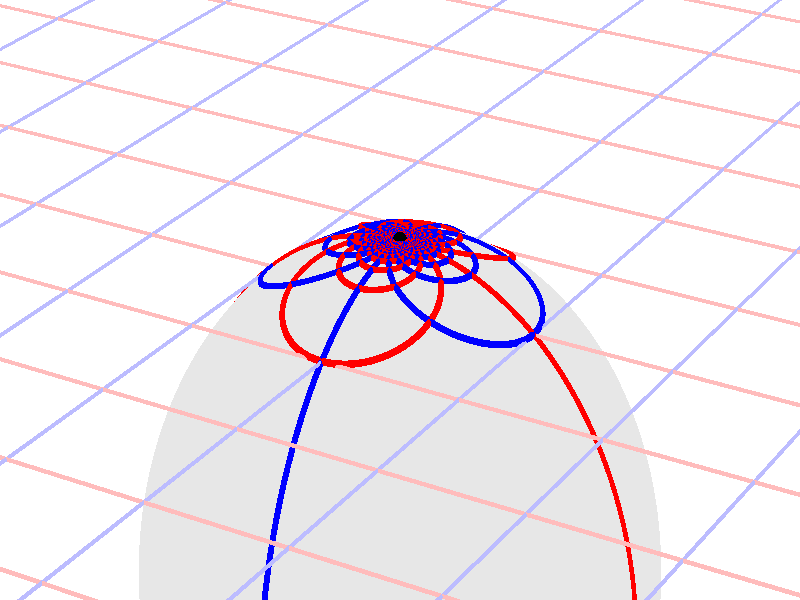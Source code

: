 #version 3.7;
global_settings{assumed_gamma 1.0}
camera{perspective location <16.275953626987476496879026, 9.396926207859083390872001, 6.840402866513374036117057> right <0.133333333333333331482962, -0.230940107675850353485814, -0.000000000000000000000000> up <-0.044429719908903583802662, -0.025651510749425152774217, 0.140953893117886280839102> direction <0.813797681349373802639491, 0.469846310392954158441370, 0.342020143325668712908083> sky <-0.296198132726023855010311, -0.171010071662834328698466, 0.939692620785908427905042> look_at <15.462155945638102139128023, 8.927079897466128954874875, 6.498382723187705600764730>}
light_source{<16.275953626987476496879026, 9.396926207859083390872001, 6.840402866513374036117057> rgb<1.0,1.0,1.0>}
background{rgb<1,1,1>}
union{object{sphere{<0.000000000000000000000000, 0.000000000000000000000000, -1.471423664478238135799870>,1.779069307358925433604213} pigment{rgbft<0.8,0.8,0.8,0.2,0.2>}}object{union{cylinder{<-50.000000000000000000000000, 50.000000000000000000000000, 0.000000000000000000000000>,<-50.000000000000000000000000, -50.000000000000000000000000, 0.000000000000000000000000>,0.010000000000000000208167}cylinder{<-49.000000000000000000000000, 50.000000000000000000000000, 0.000000000000000000000000>,<-49.000000000000000000000000, -50.000000000000000000000000, 0.000000000000000000000000>,0.010000000000000000208167}cylinder{<-48.000000000000000000000000, 50.000000000000000000000000, 0.000000000000000000000000>,<-48.000000000000000000000000, -50.000000000000000000000000, 0.000000000000000000000000>,0.010000000000000000208167}cylinder{<-47.000000000000000000000000, 50.000000000000000000000000, 0.000000000000000000000000>,<-47.000000000000000000000000, -50.000000000000000000000000, 0.000000000000000000000000>,0.010000000000000000208167}cylinder{<-46.000000000000000000000000, 50.000000000000000000000000, 0.000000000000000000000000>,<-46.000000000000000000000000, -50.000000000000000000000000, 0.000000000000000000000000>,0.010000000000000000208167}cylinder{<-45.000000000000000000000000, 50.000000000000000000000000, 0.000000000000000000000000>,<-45.000000000000000000000000, -50.000000000000000000000000, 0.000000000000000000000000>,0.010000000000000000208167}cylinder{<-44.000000000000000000000000, 50.000000000000000000000000, 0.000000000000000000000000>,<-44.000000000000000000000000, -50.000000000000000000000000, 0.000000000000000000000000>,0.010000000000000000208167}cylinder{<-43.000000000000000000000000, 50.000000000000000000000000, 0.000000000000000000000000>,<-43.000000000000000000000000, -50.000000000000000000000000, 0.000000000000000000000000>,0.010000000000000000208167}cylinder{<-42.000000000000000000000000, 50.000000000000000000000000, 0.000000000000000000000000>,<-42.000000000000000000000000, -50.000000000000000000000000, 0.000000000000000000000000>,0.010000000000000000208167}cylinder{<-41.000000000000000000000000, 50.000000000000000000000000, 0.000000000000000000000000>,<-41.000000000000000000000000, -50.000000000000000000000000, 0.000000000000000000000000>,0.010000000000000000208167}cylinder{<-40.000000000000000000000000, 50.000000000000000000000000, 0.000000000000000000000000>,<-40.000000000000000000000000, -50.000000000000000000000000, 0.000000000000000000000000>,0.010000000000000000208167}cylinder{<-39.000000000000000000000000, 50.000000000000000000000000, 0.000000000000000000000000>,<-39.000000000000000000000000, -50.000000000000000000000000, 0.000000000000000000000000>,0.010000000000000000208167}cylinder{<-38.000000000000000000000000, 50.000000000000000000000000, 0.000000000000000000000000>,<-38.000000000000000000000000, -50.000000000000000000000000, 0.000000000000000000000000>,0.010000000000000000208167}cylinder{<-37.000000000000000000000000, 50.000000000000000000000000, 0.000000000000000000000000>,<-37.000000000000000000000000, -50.000000000000000000000000, 0.000000000000000000000000>,0.010000000000000000208167}cylinder{<-36.000000000000000000000000, 50.000000000000000000000000, 0.000000000000000000000000>,<-36.000000000000000000000000, -50.000000000000000000000000, 0.000000000000000000000000>,0.010000000000000000208167}cylinder{<-35.000000000000000000000000, 50.000000000000000000000000, 0.000000000000000000000000>,<-35.000000000000000000000000, -50.000000000000000000000000, 0.000000000000000000000000>,0.010000000000000000208167}cylinder{<-34.000000000000000000000000, 50.000000000000000000000000, 0.000000000000000000000000>,<-34.000000000000000000000000, -50.000000000000000000000000, 0.000000000000000000000000>,0.010000000000000000208167}cylinder{<-33.000000000000000000000000, 50.000000000000000000000000, 0.000000000000000000000000>,<-33.000000000000000000000000, -50.000000000000000000000000, 0.000000000000000000000000>,0.010000000000000000208167}cylinder{<-32.000000000000000000000000, 50.000000000000000000000000, 0.000000000000000000000000>,<-32.000000000000000000000000, -50.000000000000000000000000, 0.000000000000000000000000>,0.010000000000000000208167}cylinder{<-31.000000000000000000000000, 50.000000000000000000000000, 0.000000000000000000000000>,<-31.000000000000000000000000, -50.000000000000000000000000, 0.000000000000000000000000>,0.010000000000000000208167}cylinder{<-30.000000000000000000000000, 50.000000000000000000000000, 0.000000000000000000000000>,<-30.000000000000000000000000, -50.000000000000000000000000, 0.000000000000000000000000>,0.010000000000000000208167}cylinder{<-29.000000000000000000000000, 50.000000000000000000000000, 0.000000000000000000000000>,<-29.000000000000000000000000, -50.000000000000000000000000, 0.000000000000000000000000>,0.010000000000000000208167}cylinder{<-28.000000000000000000000000, 50.000000000000000000000000, 0.000000000000000000000000>,<-28.000000000000000000000000, -50.000000000000000000000000, 0.000000000000000000000000>,0.010000000000000000208167}cylinder{<-27.000000000000000000000000, 50.000000000000000000000000, 0.000000000000000000000000>,<-27.000000000000000000000000, -50.000000000000000000000000, 0.000000000000000000000000>,0.010000000000000000208167}cylinder{<-26.000000000000000000000000, 50.000000000000000000000000, 0.000000000000000000000000>,<-26.000000000000000000000000, -50.000000000000000000000000, 0.000000000000000000000000>,0.010000000000000000208167}cylinder{<-25.000000000000000000000000, 50.000000000000000000000000, 0.000000000000000000000000>,<-25.000000000000000000000000, -50.000000000000000000000000, 0.000000000000000000000000>,0.010000000000000000208167}cylinder{<-24.000000000000000000000000, 50.000000000000000000000000, 0.000000000000000000000000>,<-24.000000000000000000000000, -50.000000000000000000000000, 0.000000000000000000000000>,0.010000000000000000208167}cylinder{<-23.000000000000000000000000, 50.000000000000000000000000, 0.000000000000000000000000>,<-23.000000000000000000000000, -50.000000000000000000000000, 0.000000000000000000000000>,0.010000000000000000208167}cylinder{<-22.000000000000000000000000, 50.000000000000000000000000, 0.000000000000000000000000>,<-22.000000000000000000000000, -50.000000000000000000000000, 0.000000000000000000000000>,0.010000000000000000208167}cylinder{<-21.000000000000000000000000, 50.000000000000000000000000, 0.000000000000000000000000>,<-21.000000000000000000000000, -50.000000000000000000000000, 0.000000000000000000000000>,0.010000000000000000208167}cylinder{<-20.000000000000000000000000, 50.000000000000000000000000, 0.000000000000000000000000>,<-20.000000000000000000000000, -50.000000000000000000000000, 0.000000000000000000000000>,0.010000000000000000208167}cylinder{<-19.000000000000000000000000, 50.000000000000000000000000, 0.000000000000000000000000>,<-19.000000000000000000000000, -50.000000000000000000000000, 0.000000000000000000000000>,0.010000000000000000208167}cylinder{<-18.000000000000000000000000, 50.000000000000000000000000, 0.000000000000000000000000>,<-18.000000000000000000000000, -50.000000000000000000000000, 0.000000000000000000000000>,0.010000000000000000208167}cylinder{<-17.000000000000000000000000, 50.000000000000000000000000, 0.000000000000000000000000>,<-17.000000000000000000000000, -50.000000000000000000000000, 0.000000000000000000000000>,0.010000000000000000208167}cylinder{<-16.000000000000000000000000, 50.000000000000000000000000, 0.000000000000000000000000>,<-16.000000000000000000000000, -50.000000000000000000000000, 0.000000000000000000000000>,0.010000000000000000208167}cylinder{<-15.000000000000000000000000, 50.000000000000000000000000, 0.000000000000000000000000>,<-15.000000000000000000000000, -50.000000000000000000000000, 0.000000000000000000000000>,0.010000000000000000208167}cylinder{<-14.000000000000000000000000, 50.000000000000000000000000, 0.000000000000000000000000>,<-14.000000000000000000000000, -50.000000000000000000000000, 0.000000000000000000000000>,0.010000000000000000208167}cylinder{<-13.000000000000000000000000, 50.000000000000000000000000, 0.000000000000000000000000>,<-13.000000000000000000000000, -50.000000000000000000000000, 0.000000000000000000000000>,0.010000000000000000208167}cylinder{<-12.000000000000000000000000, 50.000000000000000000000000, 0.000000000000000000000000>,<-12.000000000000000000000000, -50.000000000000000000000000, 0.000000000000000000000000>,0.010000000000000000208167}cylinder{<-11.000000000000000000000000, 50.000000000000000000000000, 0.000000000000000000000000>,<-11.000000000000000000000000, -50.000000000000000000000000, 0.000000000000000000000000>,0.010000000000000000208167}cylinder{<-10.000000000000000000000000, 50.000000000000000000000000, 0.000000000000000000000000>,<-10.000000000000000000000000, -50.000000000000000000000000, 0.000000000000000000000000>,0.010000000000000000208167}cylinder{<-9.000000000000000000000000, 50.000000000000000000000000, 0.000000000000000000000000>,<-9.000000000000000000000000, -50.000000000000000000000000, 0.000000000000000000000000>,0.010000000000000000208167}cylinder{<-8.000000000000000000000000, 50.000000000000000000000000, 0.000000000000000000000000>,<-8.000000000000000000000000, -50.000000000000000000000000, 0.000000000000000000000000>,0.010000000000000000208167}cylinder{<-7.000000000000000000000000, 50.000000000000000000000000, 0.000000000000000000000000>,<-7.000000000000000000000000, -50.000000000000000000000000, 0.000000000000000000000000>,0.010000000000000000208167}cylinder{<-6.000000000000000000000000, 50.000000000000000000000000, 0.000000000000000000000000>,<-6.000000000000000000000000, -50.000000000000000000000000, 0.000000000000000000000000>,0.010000000000000000208167}cylinder{<-5.000000000000000000000000, 50.000000000000000000000000, 0.000000000000000000000000>,<-5.000000000000000000000000, -50.000000000000000000000000, 0.000000000000000000000000>,0.010000000000000000208167}cylinder{<-4.000000000000000000000000, 50.000000000000000000000000, 0.000000000000000000000000>,<-4.000000000000000000000000, -50.000000000000000000000000, 0.000000000000000000000000>,0.010000000000000000208167}cylinder{<-3.000000000000000000000000, 50.000000000000000000000000, 0.000000000000000000000000>,<-3.000000000000000000000000, -50.000000000000000000000000, 0.000000000000000000000000>,0.010000000000000000208167}cylinder{<-2.000000000000000000000000, 50.000000000000000000000000, 0.000000000000000000000000>,<-2.000000000000000000000000, -50.000000000000000000000000, 0.000000000000000000000000>,0.010000000000000000208167}cylinder{<-1.000000000000000000000000, 50.000000000000000000000000, 0.000000000000000000000000>,<-1.000000000000000000000000, -50.000000000000000000000000, 0.000000000000000000000000>,0.010000000000000000208167}cylinder{<0.000000000000000000000000, 50.000000000000000000000000, 0.000000000000000000000000>,<0.000000000000000000000000, -50.000000000000000000000000, 0.000000000000000000000000>,0.010000000000000000208167}cylinder{<1.000000000000000000000000, 50.000000000000000000000000, 0.000000000000000000000000>,<1.000000000000000000000000, -50.000000000000000000000000, 0.000000000000000000000000>,0.010000000000000000208167}cylinder{<2.000000000000000000000000, 50.000000000000000000000000, 0.000000000000000000000000>,<2.000000000000000000000000, -50.000000000000000000000000, 0.000000000000000000000000>,0.010000000000000000208167}cylinder{<3.000000000000000000000000, 50.000000000000000000000000, 0.000000000000000000000000>,<3.000000000000000000000000, -50.000000000000000000000000, 0.000000000000000000000000>,0.010000000000000000208167}cylinder{<4.000000000000000000000000, 50.000000000000000000000000, 0.000000000000000000000000>,<4.000000000000000000000000, -50.000000000000000000000000, 0.000000000000000000000000>,0.010000000000000000208167}cylinder{<5.000000000000000000000000, 50.000000000000000000000000, 0.000000000000000000000000>,<5.000000000000000000000000, -50.000000000000000000000000, 0.000000000000000000000000>,0.010000000000000000208167}cylinder{<6.000000000000000000000000, 50.000000000000000000000000, 0.000000000000000000000000>,<6.000000000000000000000000, -50.000000000000000000000000, 0.000000000000000000000000>,0.010000000000000000208167}cylinder{<7.000000000000000000000000, 50.000000000000000000000000, 0.000000000000000000000000>,<7.000000000000000000000000, -50.000000000000000000000000, 0.000000000000000000000000>,0.010000000000000000208167}cylinder{<8.000000000000000000000000, 50.000000000000000000000000, 0.000000000000000000000000>,<8.000000000000000000000000, -50.000000000000000000000000, 0.000000000000000000000000>,0.010000000000000000208167}cylinder{<9.000000000000000000000000, 50.000000000000000000000000, 0.000000000000000000000000>,<9.000000000000000000000000, -50.000000000000000000000000, 0.000000000000000000000000>,0.010000000000000000208167}cylinder{<10.000000000000000000000000, 50.000000000000000000000000, 0.000000000000000000000000>,<10.000000000000000000000000, -50.000000000000000000000000, 0.000000000000000000000000>,0.010000000000000000208167}cylinder{<11.000000000000000000000000, 50.000000000000000000000000, 0.000000000000000000000000>,<11.000000000000000000000000, -50.000000000000000000000000, 0.000000000000000000000000>,0.010000000000000000208167}cylinder{<12.000000000000000000000000, 50.000000000000000000000000, 0.000000000000000000000000>,<12.000000000000000000000000, -50.000000000000000000000000, 0.000000000000000000000000>,0.010000000000000000208167}cylinder{<13.000000000000000000000000, 50.000000000000000000000000, 0.000000000000000000000000>,<13.000000000000000000000000, -50.000000000000000000000000, 0.000000000000000000000000>,0.010000000000000000208167}cylinder{<14.000000000000000000000000, 50.000000000000000000000000, 0.000000000000000000000000>,<14.000000000000000000000000, -50.000000000000000000000000, 0.000000000000000000000000>,0.010000000000000000208167}cylinder{<15.000000000000000000000000, 50.000000000000000000000000, 0.000000000000000000000000>,<15.000000000000000000000000, -50.000000000000000000000000, 0.000000000000000000000000>,0.010000000000000000208167}cylinder{<16.000000000000000000000000, 50.000000000000000000000000, 0.000000000000000000000000>,<16.000000000000000000000000, -50.000000000000000000000000, 0.000000000000000000000000>,0.010000000000000000208167}cylinder{<17.000000000000000000000000, 50.000000000000000000000000, 0.000000000000000000000000>,<17.000000000000000000000000, -50.000000000000000000000000, 0.000000000000000000000000>,0.010000000000000000208167}cylinder{<18.000000000000000000000000, 50.000000000000000000000000, 0.000000000000000000000000>,<18.000000000000000000000000, -50.000000000000000000000000, 0.000000000000000000000000>,0.010000000000000000208167}cylinder{<19.000000000000000000000000, 50.000000000000000000000000, 0.000000000000000000000000>,<19.000000000000000000000000, -50.000000000000000000000000, 0.000000000000000000000000>,0.010000000000000000208167}cylinder{<20.000000000000000000000000, 50.000000000000000000000000, 0.000000000000000000000000>,<20.000000000000000000000000, -50.000000000000000000000000, 0.000000000000000000000000>,0.010000000000000000208167}cylinder{<21.000000000000000000000000, 50.000000000000000000000000, 0.000000000000000000000000>,<21.000000000000000000000000, -50.000000000000000000000000, 0.000000000000000000000000>,0.010000000000000000208167}cylinder{<22.000000000000000000000000, 50.000000000000000000000000, 0.000000000000000000000000>,<22.000000000000000000000000, -50.000000000000000000000000, 0.000000000000000000000000>,0.010000000000000000208167}cylinder{<23.000000000000000000000000, 50.000000000000000000000000, 0.000000000000000000000000>,<23.000000000000000000000000, -50.000000000000000000000000, 0.000000000000000000000000>,0.010000000000000000208167}cylinder{<24.000000000000000000000000, 50.000000000000000000000000, 0.000000000000000000000000>,<24.000000000000000000000000, -50.000000000000000000000000, 0.000000000000000000000000>,0.010000000000000000208167}cylinder{<25.000000000000000000000000, 50.000000000000000000000000, 0.000000000000000000000000>,<25.000000000000000000000000, -50.000000000000000000000000, 0.000000000000000000000000>,0.010000000000000000208167}cylinder{<26.000000000000000000000000, 50.000000000000000000000000, 0.000000000000000000000000>,<26.000000000000000000000000, -50.000000000000000000000000, 0.000000000000000000000000>,0.010000000000000000208167}cylinder{<27.000000000000000000000000, 50.000000000000000000000000, 0.000000000000000000000000>,<27.000000000000000000000000, -50.000000000000000000000000, 0.000000000000000000000000>,0.010000000000000000208167}cylinder{<28.000000000000000000000000, 50.000000000000000000000000, 0.000000000000000000000000>,<28.000000000000000000000000, -50.000000000000000000000000, 0.000000000000000000000000>,0.010000000000000000208167}cylinder{<29.000000000000000000000000, 50.000000000000000000000000, 0.000000000000000000000000>,<29.000000000000000000000000, -50.000000000000000000000000, 0.000000000000000000000000>,0.010000000000000000208167}cylinder{<30.000000000000000000000000, 50.000000000000000000000000, 0.000000000000000000000000>,<30.000000000000000000000000, -50.000000000000000000000000, 0.000000000000000000000000>,0.010000000000000000208167}cylinder{<31.000000000000000000000000, 50.000000000000000000000000, 0.000000000000000000000000>,<31.000000000000000000000000, -50.000000000000000000000000, 0.000000000000000000000000>,0.010000000000000000208167}cylinder{<32.000000000000000000000000, 50.000000000000000000000000, 0.000000000000000000000000>,<32.000000000000000000000000, -50.000000000000000000000000, 0.000000000000000000000000>,0.010000000000000000208167}cylinder{<33.000000000000000000000000, 50.000000000000000000000000, 0.000000000000000000000000>,<33.000000000000000000000000, -50.000000000000000000000000, 0.000000000000000000000000>,0.010000000000000000208167}cylinder{<34.000000000000000000000000, 50.000000000000000000000000, 0.000000000000000000000000>,<34.000000000000000000000000, -50.000000000000000000000000, 0.000000000000000000000000>,0.010000000000000000208167}cylinder{<35.000000000000000000000000, 50.000000000000000000000000, 0.000000000000000000000000>,<35.000000000000000000000000, -50.000000000000000000000000, 0.000000000000000000000000>,0.010000000000000000208167}cylinder{<36.000000000000000000000000, 50.000000000000000000000000, 0.000000000000000000000000>,<36.000000000000000000000000, -50.000000000000000000000000, 0.000000000000000000000000>,0.010000000000000000208167}cylinder{<37.000000000000000000000000, 50.000000000000000000000000, 0.000000000000000000000000>,<37.000000000000000000000000, -50.000000000000000000000000, 0.000000000000000000000000>,0.010000000000000000208167}cylinder{<38.000000000000000000000000, 50.000000000000000000000000, 0.000000000000000000000000>,<38.000000000000000000000000, -50.000000000000000000000000, 0.000000000000000000000000>,0.010000000000000000208167}cylinder{<39.000000000000000000000000, 50.000000000000000000000000, 0.000000000000000000000000>,<39.000000000000000000000000, -50.000000000000000000000000, 0.000000000000000000000000>,0.010000000000000000208167}cylinder{<40.000000000000000000000000, 50.000000000000000000000000, 0.000000000000000000000000>,<40.000000000000000000000000, -50.000000000000000000000000, 0.000000000000000000000000>,0.010000000000000000208167}cylinder{<41.000000000000000000000000, 50.000000000000000000000000, 0.000000000000000000000000>,<41.000000000000000000000000, -50.000000000000000000000000, 0.000000000000000000000000>,0.010000000000000000208167}cylinder{<42.000000000000000000000000, 50.000000000000000000000000, 0.000000000000000000000000>,<42.000000000000000000000000, -50.000000000000000000000000, 0.000000000000000000000000>,0.010000000000000000208167}cylinder{<43.000000000000000000000000, 50.000000000000000000000000, 0.000000000000000000000000>,<43.000000000000000000000000, -50.000000000000000000000000, 0.000000000000000000000000>,0.010000000000000000208167}cylinder{<44.000000000000000000000000, 50.000000000000000000000000, 0.000000000000000000000000>,<44.000000000000000000000000, -50.000000000000000000000000, 0.000000000000000000000000>,0.010000000000000000208167}cylinder{<45.000000000000000000000000, 50.000000000000000000000000, 0.000000000000000000000000>,<45.000000000000000000000000, -50.000000000000000000000000, 0.000000000000000000000000>,0.010000000000000000208167}cylinder{<46.000000000000000000000000, 50.000000000000000000000000, 0.000000000000000000000000>,<46.000000000000000000000000, -50.000000000000000000000000, 0.000000000000000000000000>,0.010000000000000000208167}cylinder{<47.000000000000000000000000, 50.000000000000000000000000, 0.000000000000000000000000>,<47.000000000000000000000000, -50.000000000000000000000000, 0.000000000000000000000000>,0.010000000000000000208167}cylinder{<48.000000000000000000000000, 50.000000000000000000000000, 0.000000000000000000000000>,<48.000000000000000000000000, -50.000000000000000000000000, 0.000000000000000000000000>,0.010000000000000000208167}cylinder{<49.000000000000000000000000, 50.000000000000000000000000, 0.000000000000000000000000>,<49.000000000000000000000000, -50.000000000000000000000000, 0.000000000000000000000000>,0.010000000000000000208167}cylinder{<50.000000000000000000000000, 50.000000000000000000000000, 0.000000000000000000000000>,<50.000000000000000000000000, -50.000000000000000000000000, 0.000000000000000000000000>,0.010000000000000000208167}} pigment{rgb<1.0,0.5,0.5>}}object{union{cylinder{<50.000000000000000000000000, -50.000000000000000000000000, 0.000000000000000000000000>,<-50.000000000000000000000000, -50.000000000000000000000000, 0.000000000000000000000000>,0.010000000000000000208167}cylinder{<50.000000000000000000000000, -49.000000000000000000000000, 0.000000000000000000000000>,<-50.000000000000000000000000, -49.000000000000000000000000, 0.000000000000000000000000>,0.010000000000000000208167}cylinder{<50.000000000000000000000000, -48.000000000000000000000000, 0.000000000000000000000000>,<-50.000000000000000000000000, -48.000000000000000000000000, 0.000000000000000000000000>,0.010000000000000000208167}cylinder{<50.000000000000000000000000, -47.000000000000000000000000, 0.000000000000000000000000>,<-50.000000000000000000000000, -47.000000000000000000000000, 0.000000000000000000000000>,0.010000000000000000208167}cylinder{<50.000000000000000000000000, -46.000000000000000000000000, 0.000000000000000000000000>,<-50.000000000000000000000000, -46.000000000000000000000000, 0.000000000000000000000000>,0.010000000000000000208167}cylinder{<50.000000000000000000000000, -45.000000000000000000000000, 0.000000000000000000000000>,<-50.000000000000000000000000, -45.000000000000000000000000, 0.000000000000000000000000>,0.010000000000000000208167}cylinder{<50.000000000000000000000000, -44.000000000000000000000000, 0.000000000000000000000000>,<-50.000000000000000000000000, -44.000000000000000000000000, 0.000000000000000000000000>,0.010000000000000000208167}cylinder{<50.000000000000000000000000, -43.000000000000000000000000, 0.000000000000000000000000>,<-50.000000000000000000000000, -43.000000000000000000000000, 0.000000000000000000000000>,0.010000000000000000208167}cylinder{<50.000000000000000000000000, -42.000000000000000000000000, 0.000000000000000000000000>,<-50.000000000000000000000000, -42.000000000000000000000000, 0.000000000000000000000000>,0.010000000000000000208167}cylinder{<50.000000000000000000000000, -41.000000000000000000000000, 0.000000000000000000000000>,<-50.000000000000000000000000, -41.000000000000000000000000, 0.000000000000000000000000>,0.010000000000000000208167}cylinder{<50.000000000000000000000000, -40.000000000000000000000000, 0.000000000000000000000000>,<-50.000000000000000000000000, -40.000000000000000000000000, 0.000000000000000000000000>,0.010000000000000000208167}cylinder{<50.000000000000000000000000, -39.000000000000000000000000, 0.000000000000000000000000>,<-50.000000000000000000000000, -39.000000000000000000000000, 0.000000000000000000000000>,0.010000000000000000208167}cylinder{<50.000000000000000000000000, -38.000000000000000000000000, 0.000000000000000000000000>,<-50.000000000000000000000000, -38.000000000000000000000000, 0.000000000000000000000000>,0.010000000000000000208167}cylinder{<50.000000000000000000000000, -37.000000000000000000000000, 0.000000000000000000000000>,<-50.000000000000000000000000, -37.000000000000000000000000, 0.000000000000000000000000>,0.010000000000000000208167}cylinder{<50.000000000000000000000000, -36.000000000000000000000000, 0.000000000000000000000000>,<-50.000000000000000000000000, -36.000000000000000000000000, 0.000000000000000000000000>,0.010000000000000000208167}cylinder{<50.000000000000000000000000, -35.000000000000000000000000, 0.000000000000000000000000>,<-50.000000000000000000000000, -35.000000000000000000000000, 0.000000000000000000000000>,0.010000000000000000208167}cylinder{<50.000000000000000000000000, -34.000000000000000000000000, 0.000000000000000000000000>,<-50.000000000000000000000000, -34.000000000000000000000000, 0.000000000000000000000000>,0.010000000000000000208167}cylinder{<50.000000000000000000000000, -33.000000000000000000000000, 0.000000000000000000000000>,<-50.000000000000000000000000, -33.000000000000000000000000, 0.000000000000000000000000>,0.010000000000000000208167}cylinder{<50.000000000000000000000000, -32.000000000000000000000000, 0.000000000000000000000000>,<-50.000000000000000000000000, -32.000000000000000000000000, 0.000000000000000000000000>,0.010000000000000000208167}cylinder{<50.000000000000000000000000, -31.000000000000000000000000, 0.000000000000000000000000>,<-50.000000000000000000000000, -31.000000000000000000000000, 0.000000000000000000000000>,0.010000000000000000208167}cylinder{<50.000000000000000000000000, -30.000000000000000000000000, 0.000000000000000000000000>,<-50.000000000000000000000000, -30.000000000000000000000000, 0.000000000000000000000000>,0.010000000000000000208167}cylinder{<50.000000000000000000000000, -29.000000000000000000000000, 0.000000000000000000000000>,<-50.000000000000000000000000, -29.000000000000000000000000, 0.000000000000000000000000>,0.010000000000000000208167}cylinder{<50.000000000000000000000000, -28.000000000000000000000000, 0.000000000000000000000000>,<-50.000000000000000000000000, -28.000000000000000000000000, 0.000000000000000000000000>,0.010000000000000000208167}cylinder{<50.000000000000000000000000, -27.000000000000000000000000, 0.000000000000000000000000>,<-50.000000000000000000000000, -27.000000000000000000000000, 0.000000000000000000000000>,0.010000000000000000208167}cylinder{<50.000000000000000000000000, -26.000000000000000000000000, 0.000000000000000000000000>,<-50.000000000000000000000000, -26.000000000000000000000000, 0.000000000000000000000000>,0.010000000000000000208167}cylinder{<50.000000000000000000000000, -25.000000000000000000000000, 0.000000000000000000000000>,<-50.000000000000000000000000, -25.000000000000000000000000, 0.000000000000000000000000>,0.010000000000000000208167}cylinder{<50.000000000000000000000000, -24.000000000000000000000000, 0.000000000000000000000000>,<-50.000000000000000000000000, -24.000000000000000000000000, 0.000000000000000000000000>,0.010000000000000000208167}cylinder{<50.000000000000000000000000, -23.000000000000000000000000, 0.000000000000000000000000>,<-50.000000000000000000000000, -23.000000000000000000000000, 0.000000000000000000000000>,0.010000000000000000208167}cylinder{<50.000000000000000000000000, -22.000000000000000000000000, 0.000000000000000000000000>,<-50.000000000000000000000000, -22.000000000000000000000000, 0.000000000000000000000000>,0.010000000000000000208167}cylinder{<50.000000000000000000000000, -21.000000000000000000000000, 0.000000000000000000000000>,<-50.000000000000000000000000, -21.000000000000000000000000, 0.000000000000000000000000>,0.010000000000000000208167}cylinder{<50.000000000000000000000000, -20.000000000000000000000000, 0.000000000000000000000000>,<-50.000000000000000000000000, -20.000000000000000000000000, 0.000000000000000000000000>,0.010000000000000000208167}cylinder{<50.000000000000000000000000, -19.000000000000000000000000, 0.000000000000000000000000>,<-50.000000000000000000000000, -19.000000000000000000000000, 0.000000000000000000000000>,0.010000000000000000208167}cylinder{<50.000000000000000000000000, -18.000000000000000000000000, 0.000000000000000000000000>,<-50.000000000000000000000000, -18.000000000000000000000000, 0.000000000000000000000000>,0.010000000000000000208167}cylinder{<50.000000000000000000000000, -17.000000000000000000000000, 0.000000000000000000000000>,<-50.000000000000000000000000, -17.000000000000000000000000, 0.000000000000000000000000>,0.010000000000000000208167}cylinder{<50.000000000000000000000000, -16.000000000000000000000000, 0.000000000000000000000000>,<-50.000000000000000000000000, -16.000000000000000000000000, 0.000000000000000000000000>,0.010000000000000000208167}cylinder{<50.000000000000000000000000, -15.000000000000000000000000, 0.000000000000000000000000>,<-50.000000000000000000000000, -15.000000000000000000000000, 0.000000000000000000000000>,0.010000000000000000208167}cylinder{<50.000000000000000000000000, -14.000000000000000000000000, 0.000000000000000000000000>,<-50.000000000000000000000000, -14.000000000000000000000000, 0.000000000000000000000000>,0.010000000000000000208167}cylinder{<50.000000000000000000000000, -13.000000000000000000000000, 0.000000000000000000000000>,<-50.000000000000000000000000, -13.000000000000000000000000, 0.000000000000000000000000>,0.010000000000000000208167}cylinder{<50.000000000000000000000000, -12.000000000000000000000000, 0.000000000000000000000000>,<-50.000000000000000000000000, -12.000000000000000000000000, 0.000000000000000000000000>,0.010000000000000000208167}cylinder{<50.000000000000000000000000, -11.000000000000000000000000, 0.000000000000000000000000>,<-50.000000000000000000000000, -11.000000000000000000000000, 0.000000000000000000000000>,0.010000000000000000208167}cylinder{<50.000000000000000000000000, -10.000000000000000000000000, 0.000000000000000000000000>,<-50.000000000000000000000000, -10.000000000000000000000000, 0.000000000000000000000000>,0.010000000000000000208167}cylinder{<50.000000000000000000000000, -9.000000000000000000000000, 0.000000000000000000000000>,<-50.000000000000000000000000, -9.000000000000000000000000, 0.000000000000000000000000>,0.010000000000000000208167}cylinder{<50.000000000000000000000000, -8.000000000000000000000000, 0.000000000000000000000000>,<-50.000000000000000000000000, -8.000000000000000000000000, 0.000000000000000000000000>,0.010000000000000000208167}cylinder{<50.000000000000000000000000, -7.000000000000000000000000, 0.000000000000000000000000>,<-50.000000000000000000000000, -7.000000000000000000000000, 0.000000000000000000000000>,0.010000000000000000208167}cylinder{<50.000000000000000000000000, -6.000000000000000000000000, 0.000000000000000000000000>,<-50.000000000000000000000000, -6.000000000000000000000000, 0.000000000000000000000000>,0.010000000000000000208167}cylinder{<50.000000000000000000000000, -5.000000000000000000000000, 0.000000000000000000000000>,<-50.000000000000000000000000, -5.000000000000000000000000, 0.000000000000000000000000>,0.010000000000000000208167}cylinder{<50.000000000000000000000000, -4.000000000000000000000000, 0.000000000000000000000000>,<-50.000000000000000000000000, -4.000000000000000000000000, 0.000000000000000000000000>,0.010000000000000000208167}cylinder{<50.000000000000000000000000, -3.000000000000000000000000, 0.000000000000000000000000>,<-50.000000000000000000000000, -3.000000000000000000000000, 0.000000000000000000000000>,0.010000000000000000208167}cylinder{<50.000000000000000000000000, -2.000000000000000000000000, 0.000000000000000000000000>,<-50.000000000000000000000000, -2.000000000000000000000000, 0.000000000000000000000000>,0.010000000000000000208167}cylinder{<50.000000000000000000000000, -1.000000000000000000000000, 0.000000000000000000000000>,<-50.000000000000000000000000, -1.000000000000000000000000, 0.000000000000000000000000>,0.010000000000000000208167}cylinder{<50.000000000000000000000000, 0.000000000000000000000000, 0.000000000000000000000000>,<-50.000000000000000000000000, 0.000000000000000000000000, 0.000000000000000000000000>,0.010000000000000000208167}cylinder{<50.000000000000000000000000, 1.000000000000000000000000, 0.000000000000000000000000>,<-50.000000000000000000000000, 1.000000000000000000000000, 0.000000000000000000000000>,0.010000000000000000208167}cylinder{<50.000000000000000000000000, 2.000000000000000000000000, 0.000000000000000000000000>,<-50.000000000000000000000000, 2.000000000000000000000000, 0.000000000000000000000000>,0.010000000000000000208167}cylinder{<50.000000000000000000000000, 3.000000000000000000000000, 0.000000000000000000000000>,<-50.000000000000000000000000, 3.000000000000000000000000, 0.000000000000000000000000>,0.010000000000000000208167}cylinder{<50.000000000000000000000000, 4.000000000000000000000000, 0.000000000000000000000000>,<-50.000000000000000000000000, 4.000000000000000000000000, 0.000000000000000000000000>,0.010000000000000000208167}cylinder{<50.000000000000000000000000, 5.000000000000000000000000, 0.000000000000000000000000>,<-50.000000000000000000000000, 5.000000000000000000000000, 0.000000000000000000000000>,0.010000000000000000208167}cylinder{<50.000000000000000000000000, 6.000000000000000000000000, 0.000000000000000000000000>,<-50.000000000000000000000000, 6.000000000000000000000000, 0.000000000000000000000000>,0.010000000000000000208167}cylinder{<50.000000000000000000000000, 7.000000000000000000000000, 0.000000000000000000000000>,<-50.000000000000000000000000, 7.000000000000000000000000, 0.000000000000000000000000>,0.010000000000000000208167}cylinder{<50.000000000000000000000000, 8.000000000000000000000000, 0.000000000000000000000000>,<-50.000000000000000000000000, 8.000000000000000000000000, 0.000000000000000000000000>,0.010000000000000000208167}cylinder{<50.000000000000000000000000, 9.000000000000000000000000, 0.000000000000000000000000>,<-50.000000000000000000000000, 9.000000000000000000000000, 0.000000000000000000000000>,0.010000000000000000208167}cylinder{<50.000000000000000000000000, 10.000000000000000000000000, 0.000000000000000000000000>,<-50.000000000000000000000000, 10.000000000000000000000000, 0.000000000000000000000000>,0.010000000000000000208167}cylinder{<50.000000000000000000000000, 11.000000000000000000000000, 0.000000000000000000000000>,<-50.000000000000000000000000, 11.000000000000000000000000, 0.000000000000000000000000>,0.010000000000000000208167}cylinder{<50.000000000000000000000000, 12.000000000000000000000000, 0.000000000000000000000000>,<-50.000000000000000000000000, 12.000000000000000000000000, 0.000000000000000000000000>,0.010000000000000000208167}cylinder{<50.000000000000000000000000, 13.000000000000000000000000, 0.000000000000000000000000>,<-50.000000000000000000000000, 13.000000000000000000000000, 0.000000000000000000000000>,0.010000000000000000208167}cylinder{<50.000000000000000000000000, 14.000000000000000000000000, 0.000000000000000000000000>,<-50.000000000000000000000000, 14.000000000000000000000000, 0.000000000000000000000000>,0.010000000000000000208167}cylinder{<50.000000000000000000000000, 15.000000000000000000000000, 0.000000000000000000000000>,<-50.000000000000000000000000, 15.000000000000000000000000, 0.000000000000000000000000>,0.010000000000000000208167}cylinder{<50.000000000000000000000000, 16.000000000000000000000000, 0.000000000000000000000000>,<-50.000000000000000000000000, 16.000000000000000000000000, 0.000000000000000000000000>,0.010000000000000000208167}cylinder{<50.000000000000000000000000, 17.000000000000000000000000, 0.000000000000000000000000>,<-50.000000000000000000000000, 17.000000000000000000000000, 0.000000000000000000000000>,0.010000000000000000208167}cylinder{<50.000000000000000000000000, 18.000000000000000000000000, 0.000000000000000000000000>,<-50.000000000000000000000000, 18.000000000000000000000000, 0.000000000000000000000000>,0.010000000000000000208167}cylinder{<50.000000000000000000000000, 19.000000000000000000000000, 0.000000000000000000000000>,<-50.000000000000000000000000, 19.000000000000000000000000, 0.000000000000000000000000>,0.010000000000000000208167}cylinder{<50.000000000000000000000000, 20.000000000000000000000000, 0.000000000000000000000000>,<-50.000000000000000000000000, 20.000000000000000000000000, 0.000000000000000000000000>,0.010000000000000000208167}cylinder{<50.000000000000000000000000, 21.000000000000000000000000, 0.000000000000000000000000>,<-50.000000000000000000000000, 21.000000000000000000000000, 0.000000000000000000000000>,0.010000000000000000208167}cylinder{<50.000000000000000000000000, 22.000000000000000000000000, 0.000000000000000000000000>,<-50.000000000000000000000000, 22.000000000000000000000000, 0.000000000000000000000000>,0.010000000000000000208167}cylinder{<50.000000000000000000000000, 23.000000000000000000000000, 0.000000000000000000000000>,<-50.000000000000000000000000, 23.000000000000000000000000, 0.000000000000000000000000>,0.010000000000000000208167}cylinder{<50.000000000000000000000000, 24.000000000000000000000000, 0.000000000000000000000000>,<-50.000000000000000000000000, 24.000000000000000000000000, 0.000000000000000000000000>,0.010000000000000000208167}cylinder{<50.000000000000000000000000, 25.000000000000000000000000, 0.000000000000000000000000>,<-50.000000000000000000000000, 25.000000000000000000000000, 0.000000000000000000000000>,0.010000000000000000208167}cylinder{<50.000000000000000000000000, 26.000000000000000000000000, 0.000000000000000000000000>,<-50.000000000000000000000000, 26.000000000000000000000000, 0.000000000000000000000000>,0.010000000000000000208167}cylinder{<50.000000000000000000000000, 27.000000000000000000000000, 0.000000000000000000000000>,<-50.000000000000000000000000, 27.000000000000000000000000, 0.000000000000000000000000>,0.010000000000000000208167}cylinder{<50.000000000000000000000000, 28.000000000000000000000000, 0.000000000000000000000000>,<-50.000000000000000000000000, 28.000000000000000000000000, 0.000000000000000000000000>,0.010000000000000000208167}cylinder{<50.000000000000000000000000, 29.000000000000000000000000, 0.000000000000000000000000>,<-50.000000000000000000000000, 29.000000000000000000000000, 0.000000000000000000000000>,0.010000000000000000208167}cylinder{<50.000000000000000000000000, 30.000000000000000000000000, 0.000000000000000000000000>,<-50.000000000000000000000000, 30.000000000000000000000000, 0.000000000000000000000000>,0.010000000000000000208167}cylinder{<50.000000000000000000000000, 31.000000000000000000000000, 0.000000000000000000000000>,<-50.000000000000000000000000, 31.000000000000000000000000, 0.000000000000000000000000>,0.010000000000000000208167}cylinder{<50.000000000000000000000000, 32.000000000000000000000000, 0.000000000000000000000000>,<-50.000000000000000000000000, 32.000000000000000000000000, 0.000000000000000000000000>,0.010000000000000000208167}cylinder{<50.000000000000000000000000, 33.000000000000000000000000, 0.000000000000000000000000>,<-50.000000000000000000000000, 33.000000000000000000000000, 0.000000000000000000000000>,0.010000000000000000208167}cylinder{<50.000000000000000000000000, 34.000000000000000000000000, 0.000000000000000000000000>,<-50.000000000000000000000000, 34.000000000000000000000000, 0.000000000000000000000000>,0.010000000000000000208167}cylinder{<50.000000000000000000000000, 35.000000000000000000000000, 0.000000000000000000000000>,<-50.000000000000000000000000, 35.000000000000000000000000, 0.000000000000000000000000>,0.010000000000000000208167}cylinder{<50.000000000000000000000000, 36.000000000000000000000000, 0.000000000000000000000000>,<-50.000000000000000000000000, 36.000000000000000000000000, 0.000000000000000000000000>,0.010000000000000000208167}cylinder{<50.000000000000000000000000, 37.000000000000000000000000, 0.000000000000000000000000>,<-50.000000000000000000000000, 37.000000000000000000000000, 0.000000000000000000000000>,0.010000000000000000208167}cylinder{<50.000000000000000000000000, 38.000000000000000000000000, 0.000000000000000000000000>,<-50.000000000000000000000000, 38.000000000000000000000000, 0.000000000000000000000000>,0.010000000000000000208167}cylinder{<50.000000000000000000000000, 39.000000000000000000000000, 0.000000000000000000000000>,<-50.000000000000000000000000, 39.000000000000000000000000, 0.000000000000000000000000>,0.010000000000000000208167}cylinder{<50.000000000000000000000000, 40.000000000000000000000000, 0.000000000000000000000000>,<-50.000000000000000000000000, 40.000000000000000000000000, 0.000000000000000000000000>,0.010000000000000000208167}cylinder{<50.000000000000000000000000, 41.000000000000000000000000, 0.000000000000000000000000>,<-50.000000000000000000000000, 41.000000000000000000000000, 0.000000000000000000000000>,0.010000000000000000208167}cylinder{<50.000000000000000000000000, 42.000000000000000000000000, 0.000000000000000000000000>,<-50.000000000000000000000000, 42.000000000000000000000000, 0.000000000000000000000000>,0.010000000000000000208167}cylinder{<50.000000000000000000000000, 43.000000000000000000000000, 0.000000000000000000000000>,<-50.000000000000000000000000, 43.000000000000000000000000, 0.000000000000000000000000>,0.010000000000000000208167}cylinder{<50.000000000000000000000000, 44.000000000000000000000000, 0.000000000000000000000000>,<-50.000000000000000000000000, 44.000000000000000000000000, 0.000000000000000000000000>,0.010000000000000000208167}cylinder{<50.000000000000000000000000, 45.000000000000000000000000, 0.000000000000000000000000>,<-50.000000000000000000000000, 45.000000000000000000000000, 0.000000000000000000000000>,0.010000000000000000208167}cylinder{<50.000000000000000000000000, 46.000000000000000000000000, 0.000000000000000000000000>,<-50.000000000000000000000000, 46.000000000000000000000000, 0.000000000000000000000000>,0.010000000000000000208167}cylinder{<50.000000000000000000000000, 47.000000000000000000000000, 0.000000000000000000000000>,<-50.000000000000000000000000, 47.000000000000000000000000, 0.000000000000000000000000>,0.010000000000000000208167}cylinder{<50.000000000000000000000000, 48.000000000000000000000000, 0.000000000000000000000000>,<-50.000000000000000000000000, 48.000000000000000000000000, 0.000000000000000000000000>,0.010000000000000000208167}cylinder{<50.000000000000000000000000, 49.000000000000000000000000, 0.000000000000000000000000>,<-50.000000000000000000000000, 49.000000000000000000000000, 0.000000000000000000000000>,0.010000000000000000208167}cylinder{<50.000000000000000000000000, 50.000000000000000000000000, 0.000000000000000000000000>,<-50.000000000000000000000000, 50.000000000000000000000000, 0.000000000000000000000000>,0.010000000000000000208167}} pigment{rgb<0.5,0.5,1.0>}}sphere{<0.000000000000000000000000, 0.000000000000000000000000, 0.307645642880687519848948>,0.050000000000000002775558}object{union{object{torus{0.010946251214362568218719,0.020000000000000000416334} matrix <0.999981071369213214694582, -0.000000000000000000000000, 0.006152796378933416202028, 0.006152796378933416202028, 0.000000000000000000000000, -0.999981071369213214694582, 0.000000000000000000000000, 1.000000000000000000000000, 0.000000000000000000000000, -0.010946044016816421778904, 0.000000000000000000000000, 0.307578292825613608396651>}object{torus{0.011169635378684096907453,0.020000000000000000416334} matrix <0.999980290911313018931139, -0.000000000000000000000000, 0.006278358776453774915682, 0.006278358776453774915682, 0.000000000000000000000000, -0.999980290911313018931139, 0.000000000000000000000000, 1.000000000000000000000000, 0.000000000000000000000000, -0.011169415235362380872663, 0.000000000000000000000000, 0.307575515902627716346984>}object{torus{0.011402326654572678132915,0.020000000000000000416334} matrix <0.999979461170464323238605, -0.000000000000000000000000, 0.006409152613870002998531, 0.006409152613870002998531, 0.000000000000000000000000, -0.999979461170464323238605, 0.000000000000000000000000, 1.000000000000000000000000, 0.000000000000000000000000, -0.011402092464139878397189, 0.000000000000000000000000, 0.307572563629573025867359>}object{torus{0.011644919063613720297545,0.020000000000000000416334} matrix <0.999978577908443688748719, -0.000000000000000000000000, 0.006545511760485070267002, 0.006545511760485070267002, 0.000000000000000000000000, -0.999978577908443688748719, 0.000000000000000000000000, 1.000000000000000000000000, 0.000000000000000000000000, -0.011644669605100639586670, 0.000000000000000000000000, 0.307569420926175063346619>}object{torus{0.011898058275921741602787,0.020000000000000000416334} matrix <0.999977636420837479036550, -0.000000000000000000000000, 0.006687799204196353750063, 0.006687799204196353750063, 0.000000000000000000000000, -0.999977636420837479036550, 0.000000000000000000000000, 1.000000000000000000000000, 0.000000000000000000000000, -0.011897792192752221218655, 0.000000000000000000000000, 0.307566071056368406377857>}object{torus{0.012162447348066108762654,0.020000000000000000416334} matrix <0.999976631475589572417562, -0.000000000000000000000000, 0.006836410076428888621392, 0.006836410076428888621392, 0.000000000000000000000000, -0.999976631475589572417562, 0.000000000000000000000000, 1.000000000000000000000000, 0.000000000000000000000000, -0.012162163129604467923239, 0.000000000000000000000000, 0.307562495402950664136199>}object{torus{0.012438853243372878856765,0.020000000000000000416334} matrix <0.999975557238740764276486, -0.000000000000000000000000, 0.006991775530574270702822, 0.006991775530574270702822, 0.000000000000000000000000, -0.999975557238740764276486, 0.000000000000000000000000, 1.000000000000000000000000, 0.000000000000000000000000, -0.012438549203447134272604, 0.000000000000000000000000, 0.307558673211068389630185>}object{torus{0.012728114261874425364174,0.020000000000000000416334} matrix <0.999974407190864389427531, -0.000000000000000000000000, 0.007154366728050223084301, 0.007154366728050223084301, 0.000000000000000000000000, -0.999974407190864389427531, 0.000000000000000000000000, 1.000000000000000000000000, 0.000000000000000000000000, -0.012727788513678986795363, 0.000000000000000000000000, 0.307554581283455752416245>}object{torus{0.013031148531467501294756,0.020000000000000000416334} matrix <0.999973174026840050387932, -0.000000000000000000000000, 0.007324699767712955326970, 0.007324699767712955326970, 0.000000000000000000000000, -0.999973174026840050387932, 0.000000000000000000000000, 1.000000000000000000000000, 0.000000000000000000000000, -0.013030798958234824508340, 0.000000000000000000000000, 0.307550193630243051678974>}object{torus{0.013348963741464455953767,0.020000000000000000416334} matrix <0.999971849540545409951164, -0.000000000000000000000000, 0.007503341019896071079076, 0.007503341019896071079076, 0.000000000000000000000000, -0.999971849540545409951164, 0.000000000000000000000000, 1.000000000000000000000000, 0.000000000000000000000000, -0.013348587961995500919543, 0.000000000000000000000000, 0.307545481053058622489260>}object{torus{0.013682668335886634738974,0.020000000000000000416334} matrix <0.999970424486706144229231, -0.000000000000000000000000, 0.007690913591831034443191, 0.007690913591831034443191, 0.000000000000000000000000, -0.999970424486706144229231, 0.000000000000000000000000, 1.000000000000000000000000, 0.000000000000000000000000, -0.013682263663940187614632, 0.000000000000000000000000, 0.307540410660493590544462>}object{torus{0.014033484428491574402820,0.020000000000000000416334} matrix <0.999968888420465384925251, -0.000000000000000000000000, 0.007888104407217448946210, 0.007888104407217448946210, 0.000000000000000000000000, -0.999968888420465384925251, 0.000000000000000000000000, 1.000000000000000000000000, 0.000000000000000000000000, -0.014033047824627538011089, 0.000000000000000000000000, 0.307534945290552808039308>}object{torus{0.014402762756537202185059,0.020000000000000000416334} matrix <0.999967229505177579440556, -0.000000000000000000000000, 0.008095672655156352717776, 0.008095672655156352717776, 0.000000000000000000000000, -0.999967229505177579440556, 0.000000000000000000000000, 1.000000000000000000000000, 0.000000000000000000000000, -0.014402290770891291657452, 0.000000000000000000000000, 0.307529042827854370845131>}object{torus{0.014792000058983486091013,0.020000000000000000416334} matrix <0.999965434282566567603112, -0.000000000000000000000000, 0.008314459698515196811597, 0.008314459698515196811597, 0.000000000000000000000000, -0.999965434282566567603112, 0.000000000000000000000000, 1.000000000000000000000000, 0.000000000000000000000000, -0.014791488762884589039381, 0.000000000000000000000000, 0.307522655392329424817177>}object{torus{0.015202859350251301043255,0.020000000000000000416334} matrix <0.999963487400405859339969, -0.000000000000000000000000, 0.008545400284273458810236, 0.008545400284273458810236, 0.000000000000000000000000, -0.999963487400405859339969, 0.000000000000000000000000, 1.000000000000000000000000, 0.000000000000000000000000, -0.015202304254340949160595, 0.000000000000000000000000, 0.307515728362285911678953>}object{torus{0.015637193668833582888000,0.020000000000000000416334} matrix <0.999961371282641064972552, -0.000000000000000000000000, 0.008789535968413149380485, 0.008789535968413149380485, 0.000000000000000000000000, -0.999961371282641064972552, 0.000000000000000000000000, 1.000000000000000000000000, 0.000000000000000000000000, -0.015636589624106755208599, 0.000000000000000000000000, 0.307508199204422683070703>}object{torus{0.016097074015531395024814,0.020000000000000000416334} matrix <0.999959065730843255082050, -0.000000000000000000000000, 0.009048030874127444347921, 0.009048030874127444347921, 0.000000000000000000000000, -0.999959065730843255082050, 0.000000000000000000000000, 1.000000000000000000000000, 0.000000000000000000000000, -0.016096415093567444792866, 0.000000000000000000000000, 0.307499996058100855123030>}object{torus{0.016584822370006111619256,0.020000000000000000416334} matrix <0.999956547441294696376701, -0.000000000000000000000000, 0.009322190154984161952756, 0.009322190154984161952756, 0.000000000000000000000000, -0.999956547441294696376701, 0.000000000000000000000000, 1.000000000000000000000000, 0.000000000000000000000000, -0.016584101717054114399907, 0.000000000000000000000000, 0.307491036013100738077952>}object{torus{0.017103050896209042591734,0.020000000000000000416334} matrix <0.999953789413540850006257, -0.000000000000000000000000, 0.009613482069487954903564, 0.009613482069487954903564, 0.000000000000000000000000, -0.999953789413540850006257, 0.000000000000000000000000, 1.000000000000000000000000, 0.000000000000000000000000, -0.017102260554186635155283, 0.000000000000000000000000, 0.307481223007370740862854>}object{torus{0.017654708733321592545318,0.020000000000000000416334} matrix <0.999950760223170975748985, -0.000000000000000000000000, 0.009923564334583785326305, 0.009923564334583785326305, 0.000000000000000000000000, -0.999950760223170975748985, 0.000000000000000000000000, 1.000000000000000000000000, 0.000000000000000000000000, -0.017653839419420027517793, 0.000000000000000000000000, 0.307470445242635503912965>}object{torus{0.018243138142076214397447,0.020000000000000000416334} matrix <0.999947423123662026966940, -0.000000000000000000000000, 0.010254315596288015449700, 0.010254315596288015449700, 0.000000000000000000000000, -0.999947423123662026966940, 0.000000000000000000000000, 1.000000000000000000000000, 0.000000000000000000000000, -0.018242178974854566381181, 0.000000000000000000000000, 0.307458571984784545527702>}object{torus{0.018872142263006104478951,0.020000000000000000416334} matrix <0.999943734926365235260448, -0.000000000000000000000000, 0.010607873562179530660399, 0.010607873562179530660399, 0.000000000000000000000000, -0.999943734926365235260448, 0.000000000000000000000000, 1.000000000000000000000000, 0.000000000000000000000000, -0.018871080420543574068803, 0.000000000000000000000000, 0.307445449581867313870731>}object{torus{0.019546067389133406355661,0.020000000000000000416334} matrix <0.999939644596215426730623, -0.000000000000000000000000, 0.010986681245701726203357, 0.010986681245701726203357, 0.000000000000000000000000, -0.999939644596215426730623, 0.000000000000000000000000, 1.000000000000000000000000, 0.000000000000000000000000, -0.019544887678354085081001, 0.000000000000000000000000, 0.307430896468762759887738>}object{torus{0.020269903513679011358706,0.020000000000000000416334} matrix <0.999935091476917392583346, -0.000000000000000000000000, 0.011393543480810321144592, 0.011393543480810321144592, 0.000000000000000000000000, -0.999935091476917392583346, 0.000000000000000000000000, 1.000000000000000000000000, 0.000000000000000000000000, -0.020268587824173671385619, 0.000000000000000000000000, 0.307414696853536228982051>}object{torus{0.021049408070976886181436,0.020000000000000000416334} matrix <0.999930003029356195831667, -0.000000000000000000000000, 0.011831696484941034430705, 0.011831696484941034430705, 0.000000000000000000000000, -0.999930003029356195831667, 0.000000000000000000000000, 1.000000000000000000000000, 0.000000000000000000000000, -0.021047934676171609069684, 0.000000000000000000000000, 0.307396592673211122015431>}object{torus{0.021891259361084901280403,0.020000000000000000416334} matrix <0.999924291925159858251959, -0.000000000000000000000000, 0.012304894065695858723641, 0.012304894065695858723641, 0.000000000000000000000000, -0.999924291925159858251959, 0.000000000000000000000000, 1.000000000000000000000000, 0.000000000000000000000000, -0.021889602015980887811386, 0.000000000000000000000000, 0.307376273253323395451275>}object{torus{0.022803248310783504754218,0.020000000000000000416334} matrix <0.999917852274891605368623, -0.000000000000000000000000, 0.012817515436624463825988, 0.012817515436624463825988, 0.000000000000000000000000, -0.999917852274891605368623, 0.000000000000000000000000, 1.000000000000000000000000, 0.000000000000000000000000, -0.022801375075816681520235, 0.000000000000000000000000, 0.307353361893448029373843>}object{torus{0.023794520231332404180957,0.020000000000000000416334} matrix <0.999910554684957708637683, -0.000000000000000000000000, 0.013374701103967939416761, 0.013374701103967939416761, 0.000000000000000000000000, -0.999910554684957708637683, 0.000000000000000000000000, 1.000000000000000000000000, 0.000000000000000000000000, -0.023792391922973332718527, 0.000000000000000000000000, 0.307327398284619301982445>}object{torus{0.024875882470137267860055,0.020000000000000000416334} matrix <0.999902239707762707787708, -0.000000000000000000000000, 0.013982525787570044759067, 0.013982525787570044759067, 0.000000000000000000000000, -0.999902239707762707787708, 0.000000000000000000000000, 1.000000000000000000000000, 0.000000000000000000000000, -0.024873450596598661171965, 0.000000000000000000000000, 0.307297815212513036886577>}object{torus{0.026060199904788246966225,0.020000000000000000416334} matrix <0.999892709059081785660794, -0.000000000000000000000000, 0.014648220727814628000507, 0.014648220727814628000507, 0.000000000000000000000000, -0.999892709059081785660794, 0.000000000000000000000000, 1.000000000000000000000000, 0.000000000000000000000000, -0.026057403881421793007123, 0.000000000000000000000000, 0.307263907320252882549028>}object{torus{0.027362908999122987491193,0.020000000000000000416334} matrix <0.999881713688802853390314, -0.000000000000000000000000, 0.015380462630976803051208, 0.015380462630976803051208, 0.000000000000000000000000, -0.999881713688802853390314, 0.000000000000000000000000, 1.000000000000000000000000, 0.000000000000000000000000, -0.027359672341548530588584, 0.000000000000000000000000, 0.307224788681364657794148>}object{torus{0.028802694063047022676738,0.020000000000000000416334} matrix <0.999868937347360264844554, -0.000000000000000000000000, 0.016189753792466531068239, 0.016189753792466531068239, 0.000000000000000000000000, -0.999868937347360264844554, 0.000000000000000000000000, 1.000000000000000000000000, 0.000000000000000000000000, -0.028798919105561992387576, 0.000000000000000000000000, 0.307179334355329125560985>}object{torus{0.030402388732933560006044,0.020000000000000000416334} matrix <0.999853973594277523062601, -0.000000000000000000000000, 0.017088928805921523718103, 0.017088928805921523718103, 0.000000000000000000000000, -0.999853973594277523062601, 0.000000000000000000000000, 1.000000000000000000000000, 0.000000000000000000000000, -0.030397949181387221712081, 0.000000000000000000000000, 0.307126098624136034676013>}object{torus{0.032190195308293936826693,0.020000000000000000416334} matrix <0.999836293077933868644891, -0.000000000000000000000000, 0.018093839951107078961590, 0.018093839951107078961590, 0.000000000000000000000000, -0.999836293077933868644891, 0.000000000000000000000000, 1.000000000000000000000000, 0.000000000000000000000000, -0.032184925550500509405794, 0.000000000000000000000000, 0.307063198638817758112651>}object{torus{0.034201360835723608466719,0.020000000000000000416334} matrix <0.999815196082022517032328, -0.000000000000000000000000, 0.019224299297161975830228, 0.019224299297161975830228, 0.000000000000000000000000, -0.999815196082022517032328, 0.000000000000000000000000, 1.000000000000000000000000, 0.000000000000000000000000, -0.034195040290239682445605, 0.000000000000000000000000, 0.306988145683588731227331>}object{torus{0.036480522793312757101614,0.020000000000000000416334} matrix <0.999789742238672562990587, -0.000000000000000000000000, 0.020505397199973730143485, 0.020505397199973730143485, 0.000000000000000000000000, -0.999789742238672562990587, 0.000000000000000000000000, 1.000000000000000000000000, 0.000000000000000000000000, -0.036472852480258277640957, 0.000000000000000000000000, 0.306897595270767820085922>}object{torus{0.039085058648903034383970,0.020000000000000000416334} matrix <0.999758643933824409089084, -0.000000000000000000000000, 0.021969385052857507562019, 0.021969385052857507562019, 0.000000000000000000000000, -0.999758643933824409089084, 0.000000000000000000000000, 1.000000000000000000000000, 0.000000000000000000000000, -0.039075625232902096162224, 0.000000000000000000000000, 0.306786968177424734793846>}object{torus{0.042089978865978615318877,0.020000000000000000416334} matrix <0.999720100276844325648540, -0.000000000000000000000000, 0.023658425612382596309180, 0.023658425612382596309180, 0.000000000000000000000000, -0.999720100276844325648540, 0.000000000000000000000000, 1.000000000000000000000000, 0.000000000000000000000000, -0.042078197892550690817348, 0.000000000000000000000000, 0.306649860246726024826103>}object{torus{0.045595261826143082539708,0.020000000000000000416334} matrix <0.999671530514821604640474, -0.000000000000000000000000, 0.025628715889683312961767, 0.025628715889683312961767, 0.000000000000000000000000, -0.999671530514821604640474, 0.000000000000000000000000, 1.000000000000000000000000, 0.000000000000000000000000, -0.045580285173964965594884, 0.000000000000000000000000, 0.306477094869437804991463>}object{torus{0.049737180827492094570275,0.020000000000000000416334} matrix <0.999609130768681630740957, -0.000000000000000000000000, 0.027956853969659360009681, 0.027956853969659360009681, 0.000000000000000000000000, -0.999609130768681630740957, 0.000000000000000000000000, 1.000000000000000000000000, 0.000000000000000000000000, -0.049717740093853018956693, 0.000000000000000000000000, 0.306255147779444847344621>}object{torus{0.054706409531062517859201,0.020000000000000000416334} matrix <0.999527106446183366550429, -0.000000000000000000000000, 0.030750015923905447273734, 0.030750015923905447273734, 0.000000000000000000000000, -0.999527106446183366550429, 0.000000000000000000000000, 1.000000000000000000000000, 0.000000000000000000000000, -0.054680539222645020702718, 0.000000000000000000000000, 0.305963419916464307579673>}object{torus{0.060778159589990277122951,0.020000000000000000416334} matrix <0.999416277905277983251153, -0.000000000000000000000000, 0.034162895924678887693560, 0.034162895924678887693560, 0.000000000000000000000000, -0.999416277905277983251153, 0.000000000000000000000000, 1.000000000000000000000000, 0.000000000000000000000000, -0.060742682035363607107037, 0.000000000000000000000000, 0.305569284940128971239659>}object{torus{0.068364833405463343307673,0.020000000000000000416334} matrix <0.999261398467568229264657, -0.000000000000000000000000, 0.038427301917253749163894, 0.038427301917253749163894, 0.000000000000000000000000, -0.999261398467568229264657, 0.000000000000000000000000, 1.000000000000000000000000, 0.000000000000000000000000, -0.068314339034745666379145, 0.000000000000000000000000, 0.305018566786902256549041>}object{torus{0.078113585017260761533819,0.020000000000000000416334} matrix <0.999035622936918943359785, -0.000000000000000000000000, 0.043906993782794910552436, 0.043906993782794910552436, 0.000000000000000000000000, -0.999035622936918943359785, 0.000000000000000000000000, 1.000000000000000000000000, 0.000000000000000000000000, -0.078038254067556017679053, 0.000000000000000000000000, 0.304215910188993077234443>}object{torus{0.091100811059129011004742,0.020000000000000000416334} matrix <0.998688060723047499323002, -0.000000000000000000000000, 0.051207005079759337906609, 0.051207005079759337906609, 0.000000000000000000000000, -0.998688060723047499323002, 0.000000000000000000000000, 1.000000000000000000000000, 0.000000000000000000000000, -0.090981292326938301151529, 0.000000000000000000000000, 0.302980643186016640466818>}object{torus{0.109257963293951848582353,0.020000000000000000416334} matrix <0.998112440969070369156668, -0.000000000000000000000000, 0.061412988713822565245426, 0.061412988713822565245426, 0.000000000000000000000000, -0.998112440969070369156668, 0.000000000000000000000000, 1.000000000000000000000000, 0.000000000000000000000000, -0.109051732438635709532271, 0.000000000000000000000000, 0.300935784814019557931175>}object{torus{0.136427814999304453102980,0.020000000000000000416334} matrix <0.997055374928962567793178, -0.000000000000000000000000, 0.076684935451926006244605, 0.076684935451926006244605, 0.000000000000000000000000, -0.997055374928962567793178, 0.000000000000000000000000, 1.000000000000000000000000, 0.000000000000000000000000, -0.136026086234871640412436, 0.000000000000000000000000, 0.297183684693621275041409>}object{torus{0.181489180684925505149252,0.020000000000000000416334} matrix <0.994783009027231268639468, -0.000000000000000000000000, 0.102013552779657165614502, 0.102013552779657165614502, 0.000000000000000000000000, -0.994783009027231268639468, 0.000000000000000000000000, 1.000000000000000000000000, 0.000000000000000000000000, -0.180542353267636568325827, 0.000000000000000000000000, 0.289131286767949580163162>}object{torus{0.270480190589761804176305,0.020000000000000000416334} matrix <0.988375163234515352606024, -0.000000000000000000000000, 0.152034656250294525348110, 0.152034656250294525348110, 0.000000000000000000000000, -0.988375163234515352606024, 0.000000000000000000000000, 1.000000000000000000000000, 0.000000000000000000000000, -0.267335902525858704059658, 0.000000000000000000000000, 0.266523280081859492707252>}object{torus{0.523126619850173391057524,0.020000000000000000416334} matrix <0.955791544584756458391439, -0.000000000000000000000000, 0.294045104193702833139668, 0.294045104193702833139668, 0.000000000000000000000000, -0.955791544584756458391439, 0.000000000000000000000000, 1.000000000000000000000000, 0.000000000000000000000000, -0.500000000000000111022302, 0.000000000000000000000000, 0.153822821440344065235806>}object{torus{1.779069307358925877693423,0.020000000000000000416334} matrix <0.000000000000000000000000, 0.000000000000000000000000, 1.000000000000000000000000, 1.000000000000000000000000, 0.000000000000000000000000, 0.000000000000000000000000, 0.000000000000000000000000, 1.000000000000000000000000, 0.000000000000000000000000, 0.000000000000000000000000, 0.000000000000000000000000, -1.471423664478238357844475>}object{torus{0.523126619850173391057524,0.020000000000000000416334} matrix <-0.955791544584756458391439, 0.000000000000000000000000, 0.294045104193702833139668, 0.294045104193702833139668, 0.000000000000000000000000, 0.955791544584756458391439, 0.000000000000000000000000, 1.000000000000000000000000, 0.000000000000000000000000, 0.500000000000000111022302, 0.000000000000000000000000, 0.153822821440344065235806>}object{torus{0.270480190589761804176305,0.020000000000000000416334} matrix <-0.988375163234515352606024, 0.000000000000000000000000, 0.152034656250294525348110, 0.152034656250294525348110, 0.000000000000000000000000, 0.988375163234515352606024, 0.000000000000000000000000, 1.000000000000000000000000, 0.000000000000000000000000, 0.267335902525858704059658, 0.000000000000000000000000, 0.266523280081859492707252>}object{torus{0.181489180684925505149252,0.020000000000000000416334} matrix <-0.994783009027231268639468, 0.000000000000000000000000, 0.102013552779657165614502, 0.102013552779657165614502, 0.000000000000000000000000, 0.994783009027231268639468, 0.000000000000000000000000, 1.000000000000000000000000, 0.000000000000000000000000, 0.180542353267636568325827, 0.000000000000000000000000, 0.289131286767949580163162>}object{torus{0.136427814999304453102980,0.020000000000000000416334} matrix <-0.997055374928962567793178, 0.000000000000000000000000, 0.076684935451926006244605, 0.076684935451926006244605, 0.000000000000000000000000, 0.997055374928962567793178, 0.000000000000000000000000, 1.000000000000000000000000, 0.000000000000000000000000, 0.136026086234871640412436, 0.000000000000000000000000, 0.297183684693621275041409>}object{torus{0.109257963293951848582353,0.020000000000000000416334} matrix <-0.998112440969070369156668, 0.000000000000000000000000, 0.061412988713822565245426, 0.061412988713822565245426, 0.000000000000000000000000, 0.998112440969070369156668, 0.000000000000000000000000, 1.000000000000000000000000, 0.000000000000000000000000, 0.109051732438635709532271, 0.000000000000000000000000, 0.300935784814019557931175>}object{torus{0.091100811059129011004742,0.020000000000000000416334} matrix <-0.998688060723047499323002, 0.000000000000000000000000, 0.051207005079759337906609, 0.051207005079759337906609, 0.000000000000000000000000, 0.998688060723047499323002, 0.000000000000000000000000, 1.000000000000000000000000, 0.000000000000000000000000, 0.090981292326938301151529, 0.000000000000000000000000, 0.302980643186016640466818>}object{torus{0.078113585017260761533819,0.020000000000000000416334} matrix <-0.999035622936918943359785, 0.000000000000000000000000, 0.043906993782794910552436, 0.043906993782794910552436, 0.000000000000000000000000, 0.999035622936918943359785, 0.000000000000000000000000, 1.000000000000000000000000, 0.000000000000000000000000, 0.078038254067556017679053, 0.000000000000000000000000, 0.304215910188993077234443>}object{torus{0.068364833405463343307673,0.020000000000000000416334} matrix <-0.999261398467568229264657, 0.000000000000000000000000, 0.038427301917253749163894, 0.038427301917253749163894, 0.000000000000000000000000, 0.999261398467568229264657, 0.000000000000000000000000, 1.000000000000000000000000, 0.000000000000000000000000, 0.068314339034745666379145, 0.000000000000000000000000, 0.305018566786902256549041>}object{torus{0.060778159589990277122951,0.020000000000000000416334} matrix <-0.999416277905277983251153, 0.000000000000000000000000, 0.034162895924678887693560, 0.034162895924678887693560, 0.000000000000000000000000, 0.999416277905277983251153, 0.000000000000000000000000, 1.000000000000000000000000, 0.000000000000000000000000, 0.060742682035363607107037, 0.000000000000000000000000, 0.305569284940128971239659>}object{torus{0.054706409531062517859201,0.020000000000000000416334} matrix <-0.999527106446183366550429, 0.000000000000000000000000, 0.030750015923905447273734, 0.030750015923905447273734, 0.000000000000000000000000, 0.999527106446183366550429, 0.000000000000000000000000, 1.000000000000000000000000, 0.000000000000000000000000, 0.054680539222645020702718, 0.000000000000000000000000, 0.305963419916464307579673>}object{torus{0.049737180827492094570275,0.020000000000000000416334} matrix <-0.999609130768681630740957, 0.000000000000000000000000, 0.027956853969659360009681, 0.027956853969659360009681, 0.000000000000000000000000, 0.999609130768681630740957, 0.000000000000000000000000, 1.000000000000000000000000, 0.000000000000000000000000, 0.049717740093853018956693, 0.000000000000000000000000, 0.306255147779444847344621>}object{torus{0.045595261826143082539708,0.020000000000000000416334} matrix <-0.999671530514821604640474, 0.000000000000000000000000, 0.025628715889683312961767, 0.025628715889683312961767, 0.000000000000000000000000, 0.999671530514821604640474, 0.000000000000000000000000, 1.000000000000000000000000, 0.000000000000000000000000, 0.045580285173964965594884, 0.000000000000000000000000, 0.306477094869437804991463>}object{torus{0.042089978865978615318877,0.020000000000000000416334} matrix <-0.999720100276844325648540, 0.000000000000000000000000, 0.023658425612382596309180, 0.023658425612382596309180, 0.000000000000000000000000, 0.999720100276844325648540, 0.000000000000000000000000, 1.000000000000000000000000, 0.000000000000000000000000, 0.042078197892550690817348, 0.000000000000000000000000, 0.306649860246726024826103>}object{torus{0.039085058648903034383970,0.020000000000000000416334} matrix <-0.999758643933824409089084, 0.000000000000000000000000, 0.021969385052857507562019, 0.021969385052857507562019, 0.000000000000000000000000, 0.999758643933824409089084, 0.000000000000000000000000, 1.000000000000000000000000, 0.000000000000000000000000, 0.039075625232902096162224, 0.000000000000000000000000, 0.306786968177424734793846>}object{torus{0.036480522793312757101614,0.020000000000000000416334} matrix <-0.999789742238672562990587, 0.000000000000000000000000, 0.020505397199973730143485, 0.020505397199973730143485, 0.000000000000000000000000, 0.999789742238672562990587, 0.000000000000000000000000, 1.000000000000000000000000, 0.000000000000000000000000, 0.036472852480258277640957, 0.000000000000000000000000, 0.306897595270767820085922>}object{torus{0.034201360835723608466719,0.020000000000000000416334} matrix <-0.999815196082022517032328, 0.000000000000000000000000, 0.019224299297161975830228, 0.019224299297161975830228, 0.000000000000000000000000, 0.999815196082022517032328, 0.000000000000000000000000, 1.000000000000000000000000, 0.000000000000000000000000, 0.034195040290239682445605, 0.000000000000000000000000, 0.306988145683588731227331>}object{torus{0.032190195308293936826693,0.020000000000000000416334} matrix <-0.999836293077933868644891, 0.000000000000000000000000, 0.018093839951107078961590, 0.018093839951107078961590, 0.000000000000000000000000, 0.999836293077933868644891, 0.000000000000000000000000, 1.000000000000000000000000, 0.000000000000000000000000, 0.032184925550500509405794, 0.000000000000000000000000, 0.307063198638817758112651>}object{torus{0.030402388732933560006044,0.020000000000000000416334} matrix <-0.999853973594277523062601, 0.000000000000000000000000, 0.017088928805921523718103, 0.017088928805921523718103, 0.000000000000000000000000, 0.999853973594277523062601, 0.000000000000000000000000, 1.000000000000000000000000, 0.000000000000000000000000, 0.030397949181387221712081, 0.000000000000000000000000, 0.307126098624136034676013>}object{torus{0.028802694063047022676738,0.020000000000000000416334} matrix <-0.999868937347360264844554, 0.000000000000000000000000, 0.016189753792466531068239, 0.016189753792466531068239, 0.000000000000000000000000, 0.999868937347360264844554, 0.000000000000000000000000, 1.000000000000000000000000, 0.000000000000000000000000, 0.028798919105561992387576, 0.000000000000000000000000, 0.307179334355329125560985>}object{torus{0.027362908999122987491193,0.020000000000000000416334} matrix <-0.999881713688802853390314, 0.000000000000000000000000, 0.015380462630976803051208, 0.015380462630976803051208, 0.000000000000000000000000, 0.999881713688802853390314, 0.000000000000000000000000, 1.000000000000000000000000, 0.000000000000000000000000, 0.027359672341548530588584, 0.000000000000000000000000, 0.307224788681364657794148>}object{torus{0.026060199904788246966225,0.020000000000000000416334} matrix <-0.999892709059081785660794, 0.000000000000000000000000, 0.014648220727814628000507, 0.014648220727814628000507, 0.000000000000000000000000, 0.999892709059081785660794, 0.000000000000000000000000, 1.000000000000000000000000, 0.000000000000000000000000, 0.026057403881421793007123, 0.000000000000000000000000, 0.307263907320252882549028>}object{torus{0.024875882470137267860055,0.020000000000000000416334} matrix <-0.999902239707762707787708, 0.000000000000000000000000, 0.013982525787570044759067, 0.013982525787570044759067, 0.000000000000000000000000, 0.999902239707762707787708, 0.000000000000000000000000, 1.000000000000000000000000, 0.000000000000000000000000, 0.024873450596598661171965, 0.000000000000000000000000, 0.307297815212513036886577>}object{torus{0.023794520231332404180957,0.020000000000000000416334} matrix <-0.999910554684957708637683, 0.000000000000000000000000, 0.013374701103967939416761, 0.013374701103967939416761, 0.000000000000000000000000, 0.999910554684957708637683, 0.000000000000000000000000, 1.000000000000000000000000, 0.000000000000000000000000, 0.023792391922973332718527, 0.000000000000000000000000, 0.307327398284619301982445>}object{torus{0.022803248310783504754218,0.020000000000000000416334} matrix <-0.999917852274891605368623, 0.000000000000000000000000, 0.012817515436624463825988, 0.012817515436624463825988, 0.000000000000000000000000, 0.999917852274891605368623, 0.000000000000000000000000, 1.000000000000000000000000, 0.000000000000000000000000, 0.022801375075816681520235, 0.000000000000000000000000, 0.307353361893448029373843>}object{torus{0.021891259361084901280403,0.020000000000000000416334} matrix <-0.999924291925159858251959, 0.000000000000000000000000, 0.012304894065695858723641, 0.012304894065695858723641, 0.000000000000000000000000, 0.999924291925159858251959, 0.000000000000000000000000, 1.000000000000000000000000, 0.000000000000000000000000, 0.021889602015980887811386, 0.000000000000000000000000, 0.307376273253323395451275>}object{torus{0.021049408070976886181436,0.020000000000000000416334} matrix <-0.999930003029356195831667, 0.000000000000000000000000, 0.011831696484941034430705, 0.011831696484941034430705, 0.000000000000000000000000, 0.999930003029356195831667, 0.000000000000000000000000, 1.000000000000000000000000, 0.000000000000000000000000, 0.021047934676171609069684, 0.000000000000000000000000, 0.307396592673211122015431>}object{torus{0.020269903513679011358706,0.020000000000000000416334} matrix <-0.999935091476917392583346, 0.000000000000000000000000, 0.011393543480810321144592, 0.011393543480810321144592, 0.000000000000000000000000, 0.999935091476917392583346, 0.000000000000000000000000, 1.000000000000000000000000, 0.000000000000000000000000, 0.020268587824173671385619, 0.000000000000000000000000, 0.307414696853536228982051>}object{torus{0.019546067389133406355661,0.020000000000000000416334} matrix <-0.999939644596215426730623, 0.000000000000000000000000, 0.010986681245701726203357, 0.010986681245701726203357, 0.000000000000000000000000, 0.999939644596215426730623, 0.000000000000000000000000, 1.000000000000000000000000, 0.000000000000000000000000, 0.019544887678354085081001, 0.000000000000000000000000, 0.307430896468762759887738>}object{torus{0.018872142263006104478951,0.020000000000000000416334} matrix <-0.999943734926365235260448, 0.000000000000000000000000, 0.010607873562179530660399, 0.010607873562179530660399, 0.000000000000000000000000, 0.999943734926365235260448, 0.000000000000000000000000, 1.000000000000000000000000, 0.000000000000000000000000, 0.018871080420543574068803, 0.000000000000000000000000, 0.307445449581867313870731>}object{torus{0.018243138142076214397447,0.020000000000000000416334} matrix <-0.999947423123662026966940, 0.000000000000000000000000, 0.010254315596288015449700, 0.010254315596288015449700, 0.000000000000000000000000, 0.999947423123662026966940, 0.000000000000000000000000, 1.000000000000000000000000, 0.000000000000000000000000, 0.018242178974854566381181, 0.000000000000000000000000, 0.307458571984784545527702>}object{torus{0.017654708733321592545318,0.020000000000000000416334} matrix <-0.999950760223170975748985, 0.000000000000000000000000, 0.009923564334583785326305, 0.009923564334583785326305, 0.000000000000000000000000, 0.999950760223170975748985, 0.000000000000000000000000, 1.000000000000000000000000, 0.000000000000000000000000, 0.017653839419420027517793, 0.000000000000000000000000, 0.307470445242635503912965>}object{torus{0.017103050896209042591734,0.020000000000000000416334} matrix <-0.999953789413540850006257, 0.000000000000000000000000, 0.009613482069487954903564, 0.009613482069487954903564, 0.000000000000000000000000, 0.999953789413540850006257, 0.000000000000000000000000, 1.000000000000000000000000, 0.000000000000000000000000, 0.017102260554186635155283, 0.000000000000000000000000, 0.307481223007370740862854>}object{torus{0.016584822370006111619256,0.020000000000000000416334} matrix <-0.999956547441294696376701, 0.000000000000000000000000, 0.009322190154984161952756, 0.009322190154984161952756, 0.000000000000000000000000, 0.999956547441294696376701, 0.000000000000000000000000, 1.000000000000000000000000, 0.000000000000000000000000, 0.016584101717054114399907, 0.000000000000000000000000, 0.307491036013100738077952>}object{torus{0.016097074015531395024814,0.020000000000000000416334} matrix <-0.999959065730843255082050, 0.000000000000000000000000, 0.009048030874127444347921, 0.009048030874127444347921, 0.000000000000000000000000, 0.999959065730843255082050, 0.000000000000000000000000, 1.000000000000000000000000, 0.000000000000000000000000, 0.016096415093567444792866, 0.000000000000000000000000, 0.307499996058100855123030>}object{torus{0.015637193668833582888000,0.020000000000000000416334} matrix <-0.999961371282641064972552, 0.000000000000000000000000, 0.008789535968413149380485, 0.008789535968413149380485, 0.000000000000000000000000, 0.999961371282641064972552, 0.000000000000000000000000, 1.000000000000000000000000, 0.000000000000000000000000, 0.015636589624106755208599, 0.000000000000000000000000, 0.307508199204422683070703>}object{torus{0.015202859350251301043255,0.020000000000000000416334} matrix <-0.999963487400405859339969, 0.000000000000000000000000, 0.008545400284273458810236, 0.008545400284273458810236, 0.000000000000000000000000, 0.999963487400405859339969, 0.000000000000000000000000, 1.000000000000000000000000, 0.000000000000000000000000, 0.015202304254340949160595, 0.000000000000000000000000, 0.307515728362285911678953>}object{torus{0.014792000058983486091013,0.020000000000000000416334} matrix <-0.999965434282566567603112, 0.000000000000000000000000, 0.008314459698515196811597, 0.008314459698515196811597, 0.000000000000000000000000, 0.999965434282566567603112, 0.000000000000000000000000, 1.000000000000000000000000, 0.000000000000000000000000, 0.014791488762884589039381, 0.000000000000000000000000, 0.307522655392329424817177>}object{torus{0.014402762756537202185059,0.020000000000000000416334} matrix <-0.999967229505177579440556, 0.000000000000000000000000, 0.008095672655156352717776, 0.008095672655156352717776, 0.000000000000000000000000, 0.999967229505177579440556, 0.000000000000000000000000, 1.000000000000000000000000, 0.000000000000000000000000, 0.014402290770891291657452, 0.000000000000000000000000, 0.307529042827854370845131>}object{torus{0.014033484428491574402820,0.020000000000000000416334} matrix <-0.999968888420465384925251, 0.000000000000000000000000, 0.007888104407217448946210, 0.007888104407217448946210, 0.000000000000000000000000, 0.999968888420465384925251, 0.000000000000000000000000, 1.000000000000000000000000, 0.000000000000000000000000, 0.014033047824627538011089, 0.000000000000000000000000, 0.307534945290552808039308>}object{torus{0.013682668335886634738974,0.020000000000000000416334} matrix <-0.999970424486706144229231, 0.000000000000000000000000, 0.007690913591831034443191, 0.007690913591831034443191, 0.000000000000000000000000, 0.999970424486706144229231, 0.000000000000000000000000, 1.000000000000000000000000, 0.000000000000000000000000, 0.013682263663940187614632, 0.000000000000000000000000, 0.307540410660493590544462>}object{torus{0.013348963741464455953767,0.020000000000000000416334} matrix <-0.999971849540545409951164, 0.000000000000000000000000, 0.007503341019896071079076, 0.007503341019896071079076, 0.000000000000000000000000, 0.999971849540545409951164, 0.000000000000000000000000, 1.000000000000000000000000, 0.000000000000000000000000, 0.013348587961995500919543, 0.000000000000000000000000, 0.307545481053058622489260>}object{torus{0.013031148531467501294756,0.020000000000000000416334} matrix <-0.999973174026840050387932, 0.000000000000000000000000, 0.007324699767712955326970, 0.007324699767712955326970, 0.000000000000000000000000, 0.999973174026840050387932, 0.000000000000000000000000, 1.000000000000000000000000, 0.000000000000000000000000, 0.013030798958234824508340, 0.000000000000000000000000, 0.307550193630243051678974>}object{torus{0.012728114261874425364174,0.020000000000000000416334} matrix <-0.999974407190864389427531, 0.000000000000000000000000, 0.007154366728050223084301, 0.007154366728050223084301, 0.000000000000000000000000, 0.999974407190864389427531, 0.000000000000000000000000, 1.000000000000000000000000, 0.000000000000000000000000, 0.012727788513678986795363, 0.000000000000000000000000, 0.307554581283455752416245>}object{torus{0.012438853243372878856765,0.020000000000000000416334} matrix <-0.999975557238740764276486, 0.000000000000000000000000, 0.006991775530574270702822, 0.006991775530574270702822, 0.000000000000000000000000, 0.999975557238740764276486, 0.000000000000000000000000, 1.000000000000000000000000, 0.000000000000000000000000, 0.012438549203447134272604, 0.000000000000000000000000, 0.307558673211068389630185>}object{torus{0.012162447348066108762654,0.020000000000000000416334} matrix <-0.999976631475589572417562, 0.000000000000000000000000, 0.006836410076428888621392, 0.006836410076428888621392, 0.000000000000000000000000, 0.999976631475589572417562, 0.000000000000000000000000, 1.000000000000000000000000, 0.000000000000000000000000, 0.012162163129604467923239, 0.000000000000000000000000, 0.307562495402950664136199>}object{torus{0.011898058275921741602787,0.020000000000000000416334} matrix <-0.999977636420837479036550, 0.000000000000000000000000, 0.006687799204196353750063, 0.006687799204196353750063, 0.000000000000000000000000, 0.999977636420837479036550, 0.000000000000000000000000, 1.000000000000000000000000, 0.000000000000000000000000, 0.011897792192752221218655, 0.000000000000000000000000, 0.307566071056368406377857>}object{torus{0.011644919063613720297545,0.020000000000000000416334} matrix <-0.999978577908443688748719, 0.000000000000000000000000, 0.006545511760485070267002, 0.006545511760485070267002, 0.000000000000000000000000, 0.999978577908443688748719, 0.000000000000000000000000, 1.000000000000000000000000, 0.000000000000000000000000, 0.011644669605100639586670, 0.000000000000000000000000, 0.307569420926175063346619>}object{torus{0.011402326654572678132915,0.020000000000000000416334} matrix <-0.999979461170464323238605, 0.000000000000000000000000, 0.006409152613870002998531, 0.006409152613870002998531, 0.000000000000000000000000, 0.999979461170464323238605, 0.000000000000000000000000, 1.000000000000000000000000, 0.000000000000000000000000, 0.011402092464139878397189, 0.000000000000000000000000, 0.307572563629573025867359>}object{torus{0.011169635378684096907453,0.020000000000000000416334} matrix <-0.999980290911313018931139, 0.000000000000000000000000, 0.006278358776453774915682, 0.006278358776453774915682, 0.000000000000000000000000, 0.999980290911313018931139, 0.000000000000000000000000, 1.000000000000000000000000, 0.000000000000000000000000, 0.011169415235362380872663, 0.000000000000000000000000, 0.307575515902627716346984>}object{torus{0.010946251214362568218719,0.020000000000000000416334} matrix <-0.999981071369213214694582, 0.000000000000000000000000, 0.006152796378933416202028, 0.006152796378933416202028, 0.000000000000000000000000, 0.999981071369213214694582, 0.000000000000000000000000, 1.000000000000000000000000, 0.000000000000000000000000, 0.010946044016816421778904, 0.000000000000000000000000, 0.307578292825613608396651>}} pigment{rgb<1.0,0.0,0.0>}}object{union{object{torus{0.010946251214362568218719,0.020000000000000000416334} matrix <-0.000000000000000000000000, 0.999981071369213214694582, 0.006152796378933416202028, 0.000000000000000000000000, -0.006152796378933416202028, 0.999981071369213214694582, 1.000000000000000000000000, 0.000000000000000000000000, 0.000000000000000000000000, 0.000000000000000000000000, -0.010946044016816421778904, 0.307578292825613608396651>}object{torus{0.011169635378684096907453,0.020000000000000000416334} matrix <-0.000000000000000000000000, 0.999980290911313018931139, 0.006278358776453774915682, 0.000000000000000000000000, -0.006278358776453774915682, 0.999980290911313018931139, 1.000000000000000000000000, 0.000000000000000000000000, 0.000000000000000000000000, 0.000000000000000000000000, -0.011169415235362380872663, 0.307575515902627716346984>}object{torus{0.011402326654572678132915,0.020000000000000000416334} matrix <-0.000000000000000000000000, 0.999979461170464323238605, 0.006409152613870002998531, 0.000000000000000000000000, -0.006409152613870002998531, 0.999979461170464323238605, 1.000000000000000000000000, 0.000000000000000000000000, 0.000000000000000000000000, 0.000000000000000000000000, -0.011402092464139878397189, 0.307572563629573025867359>}object{torus{0.011644919063613720297545,0.020000000000000000416334} matrix <-0.000000000000000000000000, 0.999978577908443688748719, 0.006545511760485070267002, 0.000000000000000000000000, -0.006545511760485070267002, 0.999978577908443688748719, 1.000000000000000000000000, 0.000000000000000000000000, 0.000000000000000000000000, 0.000000000000000000000000, -0.011644669605100639586670, 0.307569420926175063346619>}object{torus{0.011898058275921741602787,0.020000000000000000416334} matrix <-0.000000000000000000000000, 0.999977636420837479036550, 0.006687799204196353750063, 0.000000000000000000000000, -0.006687799204196353750063, 0.999977636420837479036550, 1.000000000000000000000000, 0.000000000000000000000000, 0.000000000000000000000000, 0.000000000000000000000000, -0.011897792192752221218655, 0.307566071056368406377857>}object{torus{0.012162447348066108762654,0.020000000000000000416334} matrix <-0.000000000000000000000000, 0.999976631475589572417562, 0.006836410076428888621392, 0.000000000000000000000000, -0.006836410076428888621392, 0.999976631475589572417562, 1.000000000000000000000000, 0.000000000000000000000000, 0.000000000000000000000000, 0.000000000000000000000000, -0.012162163129604467923239, 0.307562495402950664136199>}object{torus{0.012438853243372878856765,0.020000000000000000416334} matrix <-0.000000000000000000000000, 0.999975557238740764276486, 0.006991775530574270702822, 0.000000000000000000000000, -0.006991775530574270702822, 0.999975557238740764276486, 1.000000000000000000000000, 0.000000000000000000000000, 0.000000000000000000000000, 0.000000000000000000000000, -0.012438549203447134272604, 0.307558673211068389630185>}object{torus{0.012728114261874425364174,0.020000000000000000416334} matrix <-0.000000000000000000000000, 0.999974407190864389427531, 0.007154366728050223084301, 0.000000000000000000000000, -0.007154366728050223084301, 0.999974407190864389427531, 1.000000000000000000000000, 0.000000000000000000000000, 0.000000000000000000000000, 0.000000000000000000000000, -0.012727788513678986795363, 0.307554581283455752416245>}object{torus{0.013031148531467501294756,0.020000000000000000416334} matrix <-0.000000000000000000000000, 0.999973174026840050387932, 0.007324699767712955326970, 0.000000000000000000000000, -0.007324699767712955326970, 0.999973174026840050387932, 1.000000000000000000000000, 0.000000000000000000000000, 0.000000000000000000000000, 0.000000000000000000000000, -0.013030798958234824508340, 0.307550193630243051678974>}object{torus{0.013348963741464455953767,0.020000000000000000416334} matrix <-0.000000000000000000000000, 0.999971849540545409951164, 0.007503341019896071079076, 0.000000000000000000000000, -0.007503341019896071079076, 0.999971849540545409951164, 1.000000000000000000000000, 0.000000000000000000000000, 0.000000000000000000000000, 0.000000000000000000000000, -0.013348587961995500919543, 0.307545481053058622489260>}object{torus{0.013682668335886634738974,0.020000000000000000416334} matrix <-0.000000000000000000000000, 0.999970424486706144229231, 0.007690913591831034443191, 0.000000000000000000000000, -0.007690913591831034443191, 0.999970424486706144229231, 1.000000000000000000000000, 0.000000000000000000000000, 0.000000000000000000000000, 0.000000000000000000000000, -0.013682263663940187614632, 0.307540410660493590544462>}object{torus{0.014033484428491574402820,0.020000000000000000416334} matrix <-0.000000000000000000000000, 0.999968888420465384925251, 0.007888104407217448946210, 0.000000000000000000000000, -0.007888104407217448946210, 0.999968888420465384925251, 1.000000000000000000000000, 0.000000000000000000000000, 0.000000000000000000000000, 0.000000000000000000000000, -0.014033047824627538011089, 0.307534945290552808039308>}object{torus{0.014402762756537202185059,0.020000000000000000416334} matrix <-0.000000000000000000000000, 0.999967229505177579440556, 0.008095672655156352717776, 0.000000000000000000000000, -0.008095672655156352717776, 0.999967229505177579440556, 1.000000000000000000000000, 0.000000000000000000000000, 0.000000000000000000000000, 0.000000000000000000000000, -0.014402290770891291657452, 0.307529042827854370845131>}object{torus{0.014792000058983486091013,0.020000000000000000416334} matrix <-0.000000000000000000000000, 0.999965434282566567603112, 0.008314459698515196811597, 0.000000000000000000000000, -0.008314459698515196811597, 0.999965434282566567603112, 1.000000000000000000000000, 0.000000000000000000000000, 0.000000000000000000000000, 0.000000000000000000000000, -0.014791488762884589039381, 0.307522655392329424817177>}object{torus{0.015202859350251301043255,0.020000000000000000416334} matrix <-0.000000000000000000000000, 0.999963487400405859339969, 0.008545400284273458810236, 0.000000000000000000000000, -0.008545400284273458810236, 0.999963487400405859339969, 1.000000000000000000000000, 0.000000000000000000000000, 0.000000000000000000000000, 0.000000000000000000000000, -0.015202304254340949160595, 0.307515728362285911678953>}object{torus{0.015637193668833582888000,0.020000000000000000416334} matrix <-0.000000000000000000000000, 0.999961371282641064972552, 0.008789535968413149380485, 0.000000000000000000000000, -0.008789535968413149380485, 0.999961371282641064972552, 1.000000000000000000000000, 0.000000000000000000000000, 0.000000000000000000000000, 0.000000000000000000000000, -0.015636589624106755208599, 0.307508199204422683070703>}object{torus{0.016097074015531395024814,0.020000000000000000416334} matrix <-0.000000000000000000000000, 0.999959065730843255082050, 0.009048030874127444347921, 0.000000000000000000000000, -0.009048030874127444347921, 0.999959065730843255082050, 1.000000000000000000000000, 0.000000000000000000000000, 0.000000000000000000000000, 0.000000000000000000000000, -0.016096415093567444792866, 0.307499996058100855123030>}object{torus{0.016584822370006111619256,0.020000000000000000416334} matrix <-0.000000000000000000000000, 0.999956547441294696376701, 0.009322190154984161952756, 0.000000000000000000000000, -0.009322190154984161952756, 0.999956547441294696376701, 1.000000000000000000000000, 0.000000000000000000000000, 0.000000000000000000000000, 0.000000000000000000000000, -0.016584101717054114399907, 0.307491036013100738077952>}object{torus{0.017103050896209042591734,0.020000000000000000416334} matrix <-0.000000000000000000000000, 0.999953789413540850006257, 0.009613482069487954903564, 0.000000000000000000000000, -0.009613482069487954903564, 0.999953789413540850006257, 1.000000000000000000000000, 0.000000000000000000000000, 0.000000000000000000000000, 0.000000000000000000000000, -0.017102260554186635155283, 0.307481223007370740862854>}object{torus{0.017654708733321592545318,0.020000000000000000416334} matrix <-0.000000000000000000000000, 0.999950760223170975748985, 0.009923564334583785326305, 0.000000000000000000000000, -0.009923564334583785326305, 0.999950760223170975748985, 1.000000000000000000000000, 0.000000000000000000000000, 0.000000000000000000000000, 0.000000000000000000000000, -0.017653839419420027517793, 0.307470445242635503912965>}object{torus{0.018243138142076214397447,0.020000000000000000416334} matrix <-0.000000000000000000000000, 0.999947423123662026966940, 0.010254315596288015449700, 0.000000000000000000000000, -0.010254315596288015449700, 0.999947423123662026966940, 1.000000000000000000000000, 0.000000000000000000000000, 0.000000000000000000000000, 0.000000000000000000000000, -0.018242178974854566381181, 0.307458571984784545527702>}object{torus{0.018872142263006104478951,0.020000000000000000416334} matrix <-0.000000000000000000000000, 0.999943734926365235260448, 0.010607873562179530660399, 0.000000000000000000000000, -0.010607873562179530660399, 0.999943734926365235260448, 1.000000000000000000000000, 0.000000000000000000000000, 0.000000000000000000000000, 0.000000000000000000000000, -0.018871080420543574068803, 0.307445449581867313870731>}object{torus{0.019546067389133406355661,0.020000000000000000416334} matrix <-0.000000000000000000000000, 0.999939644596215426730623, 0.010986681245701726203357, 0.000000000000000000000000, -0.010986681245701726203357, 0.999939644596215426730623, 1.000000000000000000000000, 0.000000000000000000000000, 0.000000000000000000000000, 0.000000000000000000000000, -0.019544887678354085081001, 0.307430896468762759887738>}object{torus{0.020269903513679011358706,0.020000000000000000416334} matrix <-0.000000000000000000000000, 0.999935091476917392583346, 0.011393543480810321144592, 0.000000000000000000000000, -0.011393543480810321144592, 0.999935091476917392583346, 1.000000000000000000000000, 0.000000000000000000000000, 0.000000000000000000000000, 0.000000000000000000000000, -0.020268587824173671385619, 0.307414696853536228982051>}object{torus{0.021049408070976886181436,0.020000000000000000416334} matrix <-0.000000000000000000000000, 0.999930003029356195831667, 0.011831696484941034430705, 0.000000000000000000000000, -0.011831696484941034430705, 0.999930003029356195831667, 1.000000000000000000000000, 0.000000000000000000000000, 0.000000000000000000000000, 0.000000000000000000000000, -0.021047934676171609069684, 0.307396592673211122015431>}object{torus{0.021891259361084901280403,0.020000000000000000416334} matrix <-0.000000000000000000000000, 0.999924291925159858251959, 0.012304894065695858723641, 0.000000000000000000000000, -0.012304894065695858723641, 0.999924291925159858251959, 1.000000000000000000000000, 0.000000000000000000000000, 0.000000000000000000000000, 0.000000000000000000000000, -0.021889602015980887811386, 0.307376273253323395451275>}object{torus{0.022803248310783504754218,0.020000000000000000416334} matrix <-0.000000000000000000000000, 0.999917852274891605368623, 0.012817515436624463825988, 0.000000000000000000000000, -0.012817515436624463825988, 0.999917852274891605368623, 1.000000000000000000000000, 0.000000000000000000000000, 0.000000000000000000000000, 0.000000000000000000000000, -0.022801375075816681520235, 0.307353361893448029373843>}object{torus{0.023794520231332404180957,0.020000000000000000416334} matrix <-0.000000000000000000000000, 0.999910554684957708637683, 0.013374701103967939416761, 0.000000000000000000000000, -0.013374701103967939416761, 0.999910554684957708637683, 1.000000000000000000000000, 0.000000000000000000000000, 0.000000000000000000000000, 0.000000000000000000000000, -0.023792391922973332718527, 0.307327398284619301982445>}object{torus{0.024875882470137267860055,0.020000000000000000416334} matrix <-0.000000000000000000000000, 0.999902239707762707787708, 0.013982525787570044759067, 0.000000000000000000000000, -0.013982525787570044759067, 0.999902239707762707787708, 1.000000000000000000000000, 0.000000000000000000000000, 0.000000000000000000000000, 0.000000000000000000000000, -0.024873450596598661171965, 0.307297815212513036886577>}object{torus{0.026060199904788246966225,0.020000000000000000416334} matrix <-0.000000000000000000000000, 0.999892709059081785660794, 0.014648220727814628000507, 0.000000000000000000000000, -0.014648220727814628000507, 0.999892709059081785660794, 1.000000000000000000000000, 0.000000000000000000000000, 0.000000000000000000000000, 0.000000000000000000000000, -0.026057403881421793007123, 0.307263907320252882549028>}object{torus{0.027362908999122987491193,0.020000000000000000416334} matrix <-0.000000000000000000000000, 0.999881713688802853390314, 0.015380462630976803051208, 0.000000000000000000000000, -0.015380462630976803051208, 0.999881713688802853390314, 1.000000000000000000000000, 0.000000000000000000000000, 0.000000000000000000000000, 0.000000000000000000000000, -0.027359672341548530588584, 0.307224788681364657794148>}object{torus{0.028802694063047022676738,0.020000000000000000416334} matrix <-0.000000000000000000000000, 0.999868937347360264844554, 0.016189753792466531068239, 0.000000000000000000000000, -0.016189753792466531068239, 0.999868937347360264844554, 1.000000000000000000000000, 0.000000000000000000000000, 0.000000000000000000000000, 0.000000000000000000000000, -0.028798919105561992387576, 0.307179334355329125560985>}object{torus{0.030402388732933560006044,0.020000000000000000416334} matrix <-0.000000000000000000000000, 0.999853973594277523062601, 0.017088928805921523718103, 0.000000000000000000000000, -0.017088928805921523718103, 0.999853973594277523062601, 1.000000000000000000000000, 0.000000000000000000000000, 0.000000000000000000000000, 0.000000000000000000000000, -0.030397949181387221712081, 0.307126098624136034676013>}object{torus{0.032190195308293936826693,0.020000000000000000416334} matrix <-0.000000000000000000000000, 0.999836293077933868644891, 0.018093839951107078961590, 0.000000000000000000000000, -0.018093839951107078961590, 0.999836293077933868644891, 1.000000000000000000000000, 0.000000000000000000000000, 0.000000000000000000000000, 0.000000000000000000000000, -0.032184925550500509405794, 0.307063198638817758112651>}object{torus{0.034201360835723608466719,0.020000000000000000416334} matrix <-0.000000000000000000000000, 0.999815196082022517032328, 0.019224299297161975830228, 0.000000000000000000000000, -0.019224299297161975830228, 0.999815196082022517032328, 1.000000000000000000000000, 0.000000000000000000000000, 0.000000000000000000000000, 0.000000000000000000000000, -0.034195040290239682445605, 0.306988145683588731227331>}object{torus{0.036480522793312757101614,0.020000000000000000416334} matrix <-0.000000000000000000000000, 0.999789742238672562990587, 0.020505397199973730143485, 0.000000000000000000000000, -0.020505397199973730143485, 0.999789742238672562990587, 1.000000000000000000000000, 0.000000000000000000000000, 0.000000000000000000000000, 0.000000000000000000000000, -0.036472852480258277640957, 0.306897595270767820085922>}object{torus{0.039085058648903034383970,0.020000000000000000416334} matrix <-0.000000000000000000000000, 0.999758643933824409089084, 0.021969385052857507562019, 0.000000000000000000000000, -0.021969385052857507562019, 0.999758643933824409089084, 1.000000000000000000000000, 0.000000000000000000000000, 0.000000000000000000000000, 0.000000000000000000000000, -0.039075625232902096162224, 0.306786968177424734793846>}object{torus{0.042089978865978615318877,0.020000000000000000416334} matrix <-0.000000000000000000000000, 0.999720100276844325648540, 0.023658425612382596309180, 0.000000000000000000000000, -0.023658425612382596309180, 0.999720100276844325648540, 1.000000000000000000000000, 0.000000000000000000000000, 0.000000000000000000000000, 0.000000000000000000000000, -0.042078197892550690817348, 0.306649860246726024826103>}object{torus{0.045595261826143082539708,0.020000000000000000416334} matrix <-0.000000000000000000000000, 0.999671530514821604640474, 0.025628715889683312961767, 0.000000000000000000000000, -0.025628715889683312961767, 0.999671530514821604640474, 1.000000000000000000000000, 0.000000000000000000000000, 0.000000000000000000000000, 0.000000000000000000000000, -0.045580285173964965594884, 0.306477094869437804991463>}object{torus{0.049737180827492094570275,0.020000000000000000416334} matrix <-0.000000000000000000000000, 0.999609130768681630740957, 0.027956853969659360009681, 0.000000000000000000000000, -0.027956853969659360009681, 0.999609130768681630740957, 1.000000000000000000000000, 0.000000000000000000000000, 0.000000000000000000000000, 0.000000000000000000000000, -0.049717740093853018956693, 0.306255147779444847344621>}object{torus{0.054706409531062517859201,0.020000000000000000416334} matrix <-0.000000000000000000000000, 0.999527106446183366550429, 0.030750015923905447273734, 0.000000000000000000000000, -0.030750015923905447273734, 0.999527106446183366550429, 1.000000000000000000000000, 0.000000000000000000000000, 0.000000000000000000000000, 0.000000000000000000000000, -0.054680539222645020702718, 0.305963419916464307579673>}object{torus{0.060778159589990277122951,0.020000000000000000416334} matrix <-0.000000000000000000000000, 0.999416277905277983251153, 0.034162895924678887693560, 0.000000000000000000000000, -0.034162895924678887693560, 0.999416277905277983251153, 1.000000000000000000000000, 0.000000000000000000000000, 0.000000000000000000000000, 0.000000000000000000000000, -0.060742682035363607107037, 0.305569284940128971239659>}object{torus{0.068364833405463343307673,0.020000000000000000416334} matrix <-0.000000000000000000000000, 0.999261398467568229264657, 0.038427301917253749163894, 0.000000000000000000000000, -0.038427301917253749163894, 0.999261398467568229264657, 1.000000000000000000000000, 0.000000000000000000000000, 0.000000000000000000000000, 0.000000000000000000000000, -0.068314339034745666379145, 0.305018566786902256549041>}object{torus{0.078113585017260761533819,0.020000000000000000416334} matrix <-0.000000000000000000000000, 0.999035622936918943359785, 0.043906993782794910552436, 0.000000000000000000000000, -0.043906993782794910552436, 0.999035622936918943359785, 1.000000000000000000000000, 0.000000000000000000000000, 0.000000000000000000000000, 0.000000000000000000000000, -0.078038254067556017679053, 0.304215910188993077234443>}object{torus{0.091100811059129011004742,0.020000000000000000416334} matrix <-0.000000000000000000000000, 0.998688060723047499323002, 0.051207005079759337906609, 0.000000000000000000000000, -0.051207005079759337906609, 0.998688060723047499323002, 1.000000000000000000000000, 0.000000000000000000000000, 0.000000000000000000000000, 0.000000000000000000000000, -0.090981292326938301151529, 0.302980643186016640466818>}object{torus{0.109257963293951848582353,0.020000000000000000416334} matrix <-0.000000000000000000000000, 0.998112440969070369156668, 0.061412988713822565245426, 0.000000000000000000000000, -0.061412988713822565245426, 0.998112440969070369156668, 1.000000000000000000000000, 0.000000000000000000000000, 0.000000000000000000000000, 0.000000000000000000000000, -0.109051732438635709532271, 0.300935784814019557931175>}object{torus{0.136427814999304453102980,0.020000000000000000416334} matrix <-0.000000000000000000000000, 0.997055374928962567793178, 0.076684935451926006244605, 0.000000000000000000000000, -0.076684935451926006244605, 0.997055374928962567793178, 1.000000000000000000000000, 0.000000000000000000000000, 0.000000000000000000000000, 0.000000000000000000000000, -0.136026086234871640412436, 0.297183684693621275041409>}object{torus{0.181489180684925505149252,0.020000000000000000416334} matrix <-0.000000000000000000000000, 0.994783009027231268639468, 0.102013552779657165614502, 0.000000000000000000000000, -0.102013552779657165614502, 0.994783009027231268639468, 1.000000000000000000000000, 0.000000000000000000000000, 0.000000000000000000000000, 0.000000000000000000000000, -0.180542353267636568325827, 0.289131286767949580163162>}object{torus{0.270480190589761804176305,0.020000000000000000416334} matrix <-0.000000000000000000000000, 0.988375163234515352606024, 0.152034656250294525348110, 0.000000000000000000000000, -0.152034656250294525348110, 0.988375163234515352606024, 1.000000000000000000000000, 0.000000000000000000000000, 0.000000000000000000000000, 0.000000000000000000000000, -0.267335902525858704059658, 0.266523280081859492707252>}object{torus{0.523126619850173391057524,0.020000000000000000416334} matrix <-0.000000000000000000000000, 0.955791544584756458391439, 0.294045104193702833139668, 0.000000000000000000000000, -0.294045104193702833139668, 0.955791544584756458391439, 1.000000000000000000000000, 0.000000000000000000000000, 0.000000000000000000000000, 0.000000000000000000000000, -0.500000000000000111022302, 0.153822821440344065235806>}object{torus{1.779069307358925877693423,0.020000000000000000416334} matrix <-0.000000000000000000000000, 0.000000000000000000000000, 1.000000000000000000000000, 0.000000000000000000000000, -1.000000000000000000000000, 0.000000000000000000000000, 1.000000000000000000000000, 0.000000000000000000000000, 0.000000000000000000000000, 0.000000000000000000000000, 0.000000000000000000000000, -1.471423664478238357844475>}object{torus{0.523126619850173391057524,0.020000000000000000416334} matrix <0.000000000000000000000000, -0.955791544584756458391439, 0.294045104193702833139668, 0.000000000000000000000000, -0.294045104193702833139668, -0.955791544584756458391439, 1.000000000000000000000000, 0.000000000000000000000000, 0.000000000000000000000000, 0.000000000000000000000000, 0.500000000000000111022302, 0.153822821440344065235806>}object{torus{0.270480190589761804176305,0.020000000000000000416334} matrix <0.000000000000000000000000, -0.988375163234515352606024, 0.152034656250294525348110, 0.000000000000000000000000, -0.152034656250294525348110, -0.988375163234515352606024, 1.000000000000000000000000, 0.000000000000000000000000, 0.000000000000000000000000, 0.000000000000000000000000, 0.267335902525858704059658, 0.266523280081859492707252>}object{torus{0.181489180684925505149252,0.020000000000000000416334} matrix <0.000000000000000000000000, -0.994783009027231268639468, 0.102013552779657165614502, 0.000000000000000000000000, -0.102013552779657165614502, -0.994783009027231268639468, 1.000000000000000000000000, 0.000000000000000000000000, 0.000000000000000000000000, 0.000000000000000000000000, 0.180542353267636568325827, 0.289131286767949580163162>}object{torus{0.136427814999304453102980,0.020000000000000000416334} matrix <0.000000000000000000000000, -0.997055374928962567793178, 0.076684935451926006244605, 0.000000000000000000000000, -0.076684935451926006244605, -0.997055374928962567793178, 1.000000000000000000000000, 0.000000000000000000000000, 0.000000000000000000000000, 0.000000000000000000000000, 0.136026086234871640412436, 0.297183684693621275041409>}object{torus{0.109257963293951848582353,0.020000000000000000416334} matrix <0.000000000000000000000000, -0.998112440969070369156668, 0.061412988713822565245426, 0.000000000000000000000000, -0.061412988713822565245426, -0.998112440969070369156668, 1.000000000000000000000000, 0.000000000000000000000000, 0.000000000000000000000000, 0.000000000000000000000000, 0.109051732438635709532271, 0.300935784814019557931175>}object{torus{0.091100811059129011004742,0.020000000000000000416334} matrix <0.000000000000000000000000, -0.998688060723047499323002, 0.051207005079759337906609, 0.000000000000000000000000, -0.051207005079759337906609, -0.998688060723047499323002, 1.000000000000000000000000, 0.000000000000000000000000, 0.000000000000000000000000, 0.000000000000000000000000, 0.090981292326938301151529, 0.302980643186016640466818>}object{torus{0.078113585017260761533819,0.020000000000000000416334} matrix <0.000000000000000000000000, -0.999035622936918943359785, 0.043906993782794910552436, 0.000000000000000000000000, -0.043906993782794910552436, -0.999035622936918943359785, 1.000000000000000000000000, 0.000000000000000000000000, 0.000000000000000000000000, 0.000000000000000000000000, 0.078038254067556017679053, 0.304215910188993077234443>}object{torus{0.068364833405463343307673,0.020000000000000000416334} matrix <0.000000000000000000000000, -0.999261398467568229264657, 0.038427301917253749163894, 0.000000000000000000000000, -0.038427301917253749163894, -0.999261398467568229264657, 1.000000000000000000000000, 0.000000000000000000000000, 0.000000000000000000000000, 0.000000000000000000000000, 0.068314339034745666379145, 0.305018566786902256549041>}object{torus{0.060778159589990277122951,0.020000000000000000416334} matrix <0.000000000000000000000000, -0.999416277905277983251153, 0.034162895924678887693560, 0.000000000000000000000000, -0.034162895924678887693560, -0.999416277905277983251153, 1.000000000000000000000000, 0.000000000000000000000000, 0.000000000000000000000000, 0.000000000000000000000000, 0.060742682035363607107037, 0.305569284940128971239659>}object{torus{0.054706409531062517859201,0.020000000000000000416334} matrix <0.000000000000000000000000, -0.999527106446183366550429, 0.030750015923905447273734, 0.000000000000000000000000, -0.030750015923905447273734, -0.999527106446183366550429, 1.000000000000000000000000, 0.000000000000000000000000, 0.000000000000000000000000, 0.000000000000000000000000, 0.054680539222645020702718, 0.305963419916464307579673>}object{torus{0.049737180827492094570275,0.020000000000000000416334} matrix <0.000000000000000000000000, -0.999609130768681630740957, 0.027956853969659360009681, 0.000000000000000000000000, -0.027956853969659360009681, -0.999609130768681630740957, 1.000000000000000000000000, 0.000000000000000000000000, 0.000000000000000000000000, 0.000000000000000000000000, 0.049717740093853018956693, 0.306255147779444847344621>}object{torus{0.045595261826143082539708,0.020000000000000000416334} matrix <0.000000000000000000000000, -0.999671530514821604640474, 0.025628715889683312961767, 0.000000000000000000000000, -0.025628715889683312961767, -0.999671530514821604640474, 1.000000000000000000000000, 0.000000000000000000000000, 0.000000000000000000000000, 0.000000000000000000000000, 0.045580285173964965594884, 0.306477094869437804991463>}object{torus{0.042089978865978615318877,0.020000000000000000416334} matrix <0.000000000000000000000000, -0.999720100276844325648540, 0.023658425612382596309180, 0.000000000000000000000000, -0.023658425612382596309180, -0.999720100276844325648540, 1.000000000000000000000000, 0.000000000000000000000000, 0.000000000000000000000000, 0.000000000000000000000000, 0.042078197892550690817348, 0.306649860246726024826103>}object{torus{0.039085058648903034383970,0.020000000000000000416334} matrix <0.000000000000000000000000, -0.999758643933824409089084, 0.021969385052857507562019, 0.000000000000000000000000, -0.021969385052857507562019, -0.999758643933824409089084, 1.000000000000000000000000, 0.000000000000000000000000, 0.000000000000000000000000, 0.000000000000000000000000, 0.039075625232902096162224, 0.306786968177424734793846>}object{torus{0.036480522793312757101614,0.020000000000000000416334} matrix <0.000000000000000000000000, -0.999789742238672562990587, 0.020505397199973730143485, 0.000000000000000000000000, -0.020505397199973730143485, -0.999789742238672562990587, 1.000000000000000000000000, 0.000000000000000000000000, 0.000000000000000000000000, 0.000000000000000000000000, 0.036472852480258277640957, 0.306897595270767820085922>}object{torus{0.034201360835723608466719,0.020000000000000000416334} matrix <0.000000000000000000000000, -0.999815196082022517032328, 0.019224299297161975830228, 0.000000000000000000000000, -0.019224299297161975830228, -0.999815196082022517032328, 1.000000000000000000000000, 0.000000000000000000000000, 0.000000000000000000000000, 0.000000000000000000000000, 0.034195040290239682445605, 0.306988145683588731227331>}object{torus{0.032190195308293936826693,0.020000000000000000416334} matrix <0.000000000000000000000000, -0.999836293077933868644891, 0.018093839951107078961590, 0.000000000000000000000000, -0.018093839951107078961590, -0.999836293077933868644891, 1.000000000000000000000000, 0.000000000000000000000000, 0.000000000000000000000000, 0.000000000000000000000000, 0.032184925550500509405794, 0.307063198638817758112651>}object{torus{0.030402388732933560006044,0.020000000000000000416334} matrix <0.000000000000000000000000, -0.999853973594277523062601, 0.017088928805921523718103, 0.000000000000000000000000, -0.017088928805921523718103, -0.999853973594277523062601, 1.000000000000000000000000, 0.000000000000000000000000, 0.000000000000000000000000, 0.000000000000000000000000, 0.030397949181387221712081, 0.307126098624136034676013>}object{torus{0.028802694063047022676738,0.020000000000000000416334} matrix <0.000000000000000000000000, -0.999868937347360264844554, 0.016189753792466531068239, 0.000000000000000000000000, -0.016189753792466531068239, -0.999868937347360264844554, 1.000000000000000000000000, 0.000000000000000000000000, 0.000000000000000000000000, 0.000000000000000000000000, 0.028798919105561992387576, 0.307179334355329125560985>}object{torus{0.027362908999122987491193,0.020000000000000000416334} matrix <0.000000000000000000000000, -0.999881713688802853390314, 0.015380462630976803051208, 0.000000000000000000000000, -0.015380462630976803051208, -0.999881713688802853390314, 1.000000000000000000000000, 0.000000000000000000000000, 0.000000000000000000000000, 0.000000000000000000000000, 0.027359672341548530588584, 0.307224788681364657794148>}object{torus{0.026060199904788246966225,0.020000000000000000416334} matrix <0.000000000000000000000000, -0.999892709059081785660794, 0.014648220727814628000507, 0.000000000000000000000000, -0.014648220727814628000507, -0.999892709059081785660794, 1.000000000000000000000000, 0.000000000000000000000000, 0.000000000000000000000000, 0.000000000000000000000000, 0.026057403881421793007123, 0.307263907320252882549028>}object{torus{0.024875882470137267860055,0.020000000000000000416334} matrix <0.000000000000000000000000, -0.999902239707762707787708, 0.013982525787570044759067, 0.000000000000000000000000, -0.013982525787570044759067, -0.999902239707762707787708, 1.000000000000000000000000, 0.000000000000000000000000, 0.000000000000000000000000, 0.000000000000000000000000, 0.024873450596598661171965, 0.307297815212513036886577>}object{torus{0.023794520231332404180957,0.020000000000000000416334} matrix <0.000000000000000000000000, -0.999910554684957708637683, 0.013374701103967939416761, 0.000000000000000000000000, -0.013374701103967939416761, -0.999910554684957708637683, 1.000000000000000000000000, 0.000000000000000000000000, 0.000000000000000000000000, 0.000000000000000000000000, 0.023792391922973332718527, 0.307327398284619301982445>}object{torus{0.022803248310783504754218,0.020000000000000000416334} matrix <0.000000000000000000000000, -0.999917852274891605368623, 0.012817515436624463825988, 0.000000000000000000000000, -0.012817515436624463825988, -0.999917852274891605368623, 1.000000000000000000000000, 0.000000000000000000000000, 0.000000000000000000000000, 0.000000000000000000000000, 0.022801375075816681520235, 0.307353361893448029373843>}object{torus{0.021891259361084901280403,0.020000000000000000416334} matrix <0.000000000000000000000000, -0.999924291925159858251959, 0.012304894065695858723641, 0.000000000000000000000000, -0.012304894065695858723641, -0.999924291925159858251959, 1.000000000000000000000000, 0.000000000000000000000000, 0.000000000000000000000000, 0.000000000000000000000000, 0.021889602015980887811386, 0.307376273253323395451275>}object{torus{0.021049408070976886181436,0.020000000000000000416334} matrix <0.000000000000000000000000, -0.999930003029356195831667, 0.011831696484941034430705, 0.000000000000000000000000, -0.011831696484941034430705, -0.999930003029356195831667, 1.000000000000000000000000, 0.000000000000000000000000, 0.000000000000000000000000, 0.000000000000000000000000, 0.021047934676171609069684, 0.307396592673211122015431>}object{torus{0.020269903513679011358706,0.020000000000000000416334} matrix <0.000000000000000000000000, -0.999935091476917392583346, 0.011393543480810321144592, 0.000000000000000000000000, -0.011393543480810321144592, -0.999935091476917392583346, 1.000000000000000000000000, 0.000000000000000000000000, 0.000000000000000000000000, 0.000000000000000000000000, 0.020268587824173671385619, 0.307414696853536228982051>}object{torus{0.019546067389133406355661,0.020000000000000000416334} matrix <0.000000000000000000000000, -0.999939644596215426730623, 0.010986681245701726203357, 0.000000000000000000000000, -0.010986681245701726203357, -0.999939644596215426730623, 1.000000000000000000000000, 0.000000000000000000000000, 0.000000000000000000000000, 0.000000000000000000000000, 0.019544887678354085081001, 0.307430896468762759887738>}object{torus{0.018872142263006104478951,0.020000000000000000416334} matrix <0.000000000000000000000000, -0.999943734926365235260448, 0.010607873562179530660399, 0.000000000000000000000000, -0.010607873562179530660399, -0.999943734926365235260448, 1.000000000000000000000000, 0.000000000000000000000000, 0.000000000000000000000000, 0.000000000000000000000000, 0.018871080420543574068803, 0.307445449581867313870731>}object{torus{0.018243138142076214397447,0.020000000000000000416334} matrix <0.000000000000000000000000, -0.999947423123662026966940, 0.010254315596288015449700, 0.000000000000000000000000, -0.010254315596288015449700, -0.999947423123662026966940, 1.000000000000000000000000, 0.000000000000000000000000, 0.000000000000000000000000, 0.000000000000000000000000, 0.018242178974854566381181, 0.307458571984784545527702>}object{torus{0.017654708733321592545318,0.020000000000000000416334} matrix <0.000000000000000000000000, -0.999950760223170975748985, 0.009923564334583785326305, 0.000000000000000000000000, -0.009923564334583785326305, -0.999950760223170975748985, 1.000000000000000000000000, 0.000000000000000000000000, 0.000000000000000000000000, 0.000000000000000000000000, 0.017653839419420027517793, 0.307470445242635503912965>}object{torus{0.017103050896209042591734,0.020000000000000000416334} matrix <0.000000000000000000000000, -0.999953789413540850006257, 0.009613482069487954903564, 0.000000000000000000000000, -0.009613482069487954903564, -0.999953789413540850006257, 1.000000000000000000000000, 0.000000000000000000000000, 0.000000000000000000000000, 0.000000000000000000000000, 0.017102260554186635155283, 0.307481223007370740862854>}object{torus{0.016584822370006111619256,0.020000000000000000416334} matrix <0.000000000000000000000000, -0.999956547441294696376701, 0.009322190154984161952756, 0.000000000000000000000000, -0.009322190154984161952756, -0.999956547441294696376701, 1.000000000000000000000000, 0.000000000000000000000000, 0.000000000000000000000000, 0.000000000000000000000000, 0.016584101717054114399907, 0.307491036013100738077952>}object{torus{0.016097074015531395024814,0.020000000000000000416334} matrix <0.000000000000000000000000, -0.999959065730843255082050, 0.009048030874127444347921, 0.000000000000000000000000, -0.009048030874127444347921, -0.999959065730843255082050, 1.000000000000000000000000, 0.000000000000000000000000, 0.000000000000000000000000, 0.000000000000000000000000, 0.016096415093567444792866, 0.307499996058100855123030>}object{torus{0.015637193668833582888000,0.020000000000000000416334} matrix <0.000000000000000000000000, -0.999961371282641064972552, 0.008789535968413149380485, 0.000000000000000000000000, -0.008789535968413149380485, -0.999961371282641064972552, 1.000000000000000000000000, 0.000000000000000000000000, 0.000000000000000000000000, 0.000000000000000000000000, 0.015636589624106755208599, 0.307508199204422683070703>}object{torus{0.015202859350251301043255,0.020000000000000000416334} matrix <0.000000000000000000000000, -0.999963487400405859339969, 0.008545400284273458810236, 0.000000000000000000000000, -0.008545400284273458810236, -0.999963487400405859339969, 1.000000000000000000000000, 0.000000000000000000000000, 0.000000000000000000000000, 0.000000000000000000000000, 0.015202304254340949160595, 0.307515728362285911678953>}object{torus{0.014792000058983486091013,0.020000000000000000416334} matrix <0.000000000000000000000000, -0.999965434282566567603112, 0.008314459698515196811597, 0.000000000000000000000000, -0.008314459698515196811597, -0.999965434282566567603112, 1.000000000000000000000000, 0.000000000000000000000000, 0.000000000000000000000000, 0.000000000000000000000000, 0.014791488762884589039381, 0.307522655392329424817177>}object{torus{0.014402762756537202185059,0.020000000000000000416334} matrix <0.000000000000000000000000, -0.999967229505177579440556, 0.008095672655156352717776, 0.000000000000000000000000, -0.008095672655156352717776, -0.999967229505177579440556, 1.000000000000000000000000, 0.000000000000000000000000, 0.000000000000000000000000, 0.000000000000000000000000, 0.014402290770891291657452, 0.307529042827854370845131>}object{torus{0.014033484428491574402820,0.020000000000000000416334} matrix <0.000000000000000000000000, -0.999968888420465384925251, 0.007888104407217448946210, 0.000000000000000000000000, -0.007888104407217448946210, -0.999968888420465384925251, 1.000000000000000000000000, 0.000000000000000000000000, 0.000000000000000000000000, 0.000000000000000000000000, 0.014033047824627538011089, 0.307534945290552808039308>}object{torus{0.013682668335886634738974,0.020000000000000000416334} matrix <0.000000000000000000000000, -0.999970424486706144229231, 0.007690913591831034443191, 0.000000000000000000000000, -0.007690913591831034443191, -0.999970424486706144229231, 1.000000000000000000000000, 0.000000000000000000000000, 0.000000000000000000000000, 0.000000000000000000000000, 0.013682263663940187614632, 0.307540410660493590544462>}object{torus{0.013348963741464455953767,0.020000000000000000416334} matrix <0.000000000000000000000000, -0.999971849540545409951164, 0.007503341019896071079076, 0.000000000000000000000000, -0.007503341019896071079076, -0.999971849540545409951164, 1.000000000000000000000000, 0.000000000000000000000000, 0.000000000000000000000000, 0.000000000000000000000000, 0.013348587961995500919543, 0.307545481053058622489260>}object{torus{0.013031148531467501294756,0.020000000000000000416334} matrix <0.000000000000000000000000, -0.999973174026840050387932, 0.007324699767712955326970, 0.000000000000000000000000, -0.007324699767712955326970, -0.999973174026840050387932, 1.000000000000000000000000, 0.000000000000000000000000, 0.000000000000000000000000, 0.000000000000000000000000, 0.013030798958234824508340, 0.307550193630243051678974>}object{torus{0.012728114261874425364174,0.020000000000000000416334} matrix <0.000000000000000000000000, -0.999974407190864389427531, 0.007154366728050223084301, 0.000000000000000000000000, -0.007154366728050223084301, -0.999974407190864389427531, 1.000000000000000000000000, 0.000000000000000000000000, 0.000000000000000000000000, 0.000000000000000000000000, 0.012727788513678986795363, 0.307554581283455752416245>}object{torus{0.012438853243372878856765,0.020000000000000000416334} matrix <0.000000000000000000000000, -0.999975557238740764276486, 0.006991775530574270702822, 0.000000000000000000000000, -0.006991775530574270702822, -0.999975557238740764276486, 1.000000000000000000000000, 0.000000000000000000000000, 0.000000000000000000000000, 0.000000000000000000000000, 0.012438549203447134272604, 0.307558673211068389630185>}object{torus{0.012162447348066108762654,0.020000000000000000416334} matrix <0.000000000000000000000000, -0.999976631475589572417562, 0.006836410076428888621392, 0.000000000000000000000000, -0.006836410076428888621392, -0.999976631475589572417562, 1.000000000000000000000000, 0.000000000000000000000000, 0.000000000000000000000000, 0.000000000000000000000000, 0.012162163129604467923239, 0.307562495402950664136199>}object{torus{0.011898058275921741602787,0.020000000000000000416334} matrix <0.000000000000000000000000, -0.999977636420837479036550, 0.006687799204196353750063, 0.000000000000000000000000, -0.006687799204196353750063, -0.999977636420837479036550, 1.000000000000000000000000, 0.000000000000000000000000, 0.000000000000000000000000, 0.000000000000000000000000, 0.011897792192752221218655, 0.307566071056368406377857>}object{torus{0.011644919063613720297545,0.020000000000000000416334} matrix <0.000000000000000000000000, -0.999978577908443688748719, 0.006545511760485070267002, 0.000000000000000000000000, -0.006545511760485070267002, -0.999978577908443688748719, 1.000000000000000000000000, 0.000000000000000000000000, 0.000000000000000000000000, 0.000000000000000000000000, 0.011644669605100639586670, 0.307569420926175063346619>}object{torus{0.011402326654572678132915,0.020000000000000000416334} matrix <0.000000000000000000000000, -0.999979461170464323238605, 0.006409152613870002998531, 0.000000000000000000000000, -0.006409152613870002998531, -0.999979461170464323238605, 1.000000000000000000000000, 0.000000000000000000000000, 0.000000000000000000000000, 0.000000000000000000000000, 0.011402092464139878397189, 0.307572563629573025867359>}object{torus{0.011169635378684096907453,0.020000000000000000416334} matrix <0.000000000000000000000000, -0.999980290911313018931139, 0.006278358776453774915682, 0.000000000000000000000000, -0.006278358776453774915682, -0.999980290911313018931139, 1.000000000000000000000000, 0.000000000000000000000000, 0.000000000000000000000000, 0.000000000000000000000000, 0.011169415235362380872663, 0.307575515902627716346984>}object{torus{0.010946251214362568218719,0.020000000000000000416334} matrix <0.000000000000000000000000, -0.999981071369213214694582, 0.006152796378933416202028, 0.000000000000000000000000, -0.006152796378933416202028, -0.999981071369213214694582, 1.000000000000000000000000, 0.000000000000000000000000, 0.000000000000000000000000, 0.000000000000000000000000, 0.010946044016816421778904, 0.307578292825613608396651>}} pigment{rgb<0.0,0.0,1.0>}}}
